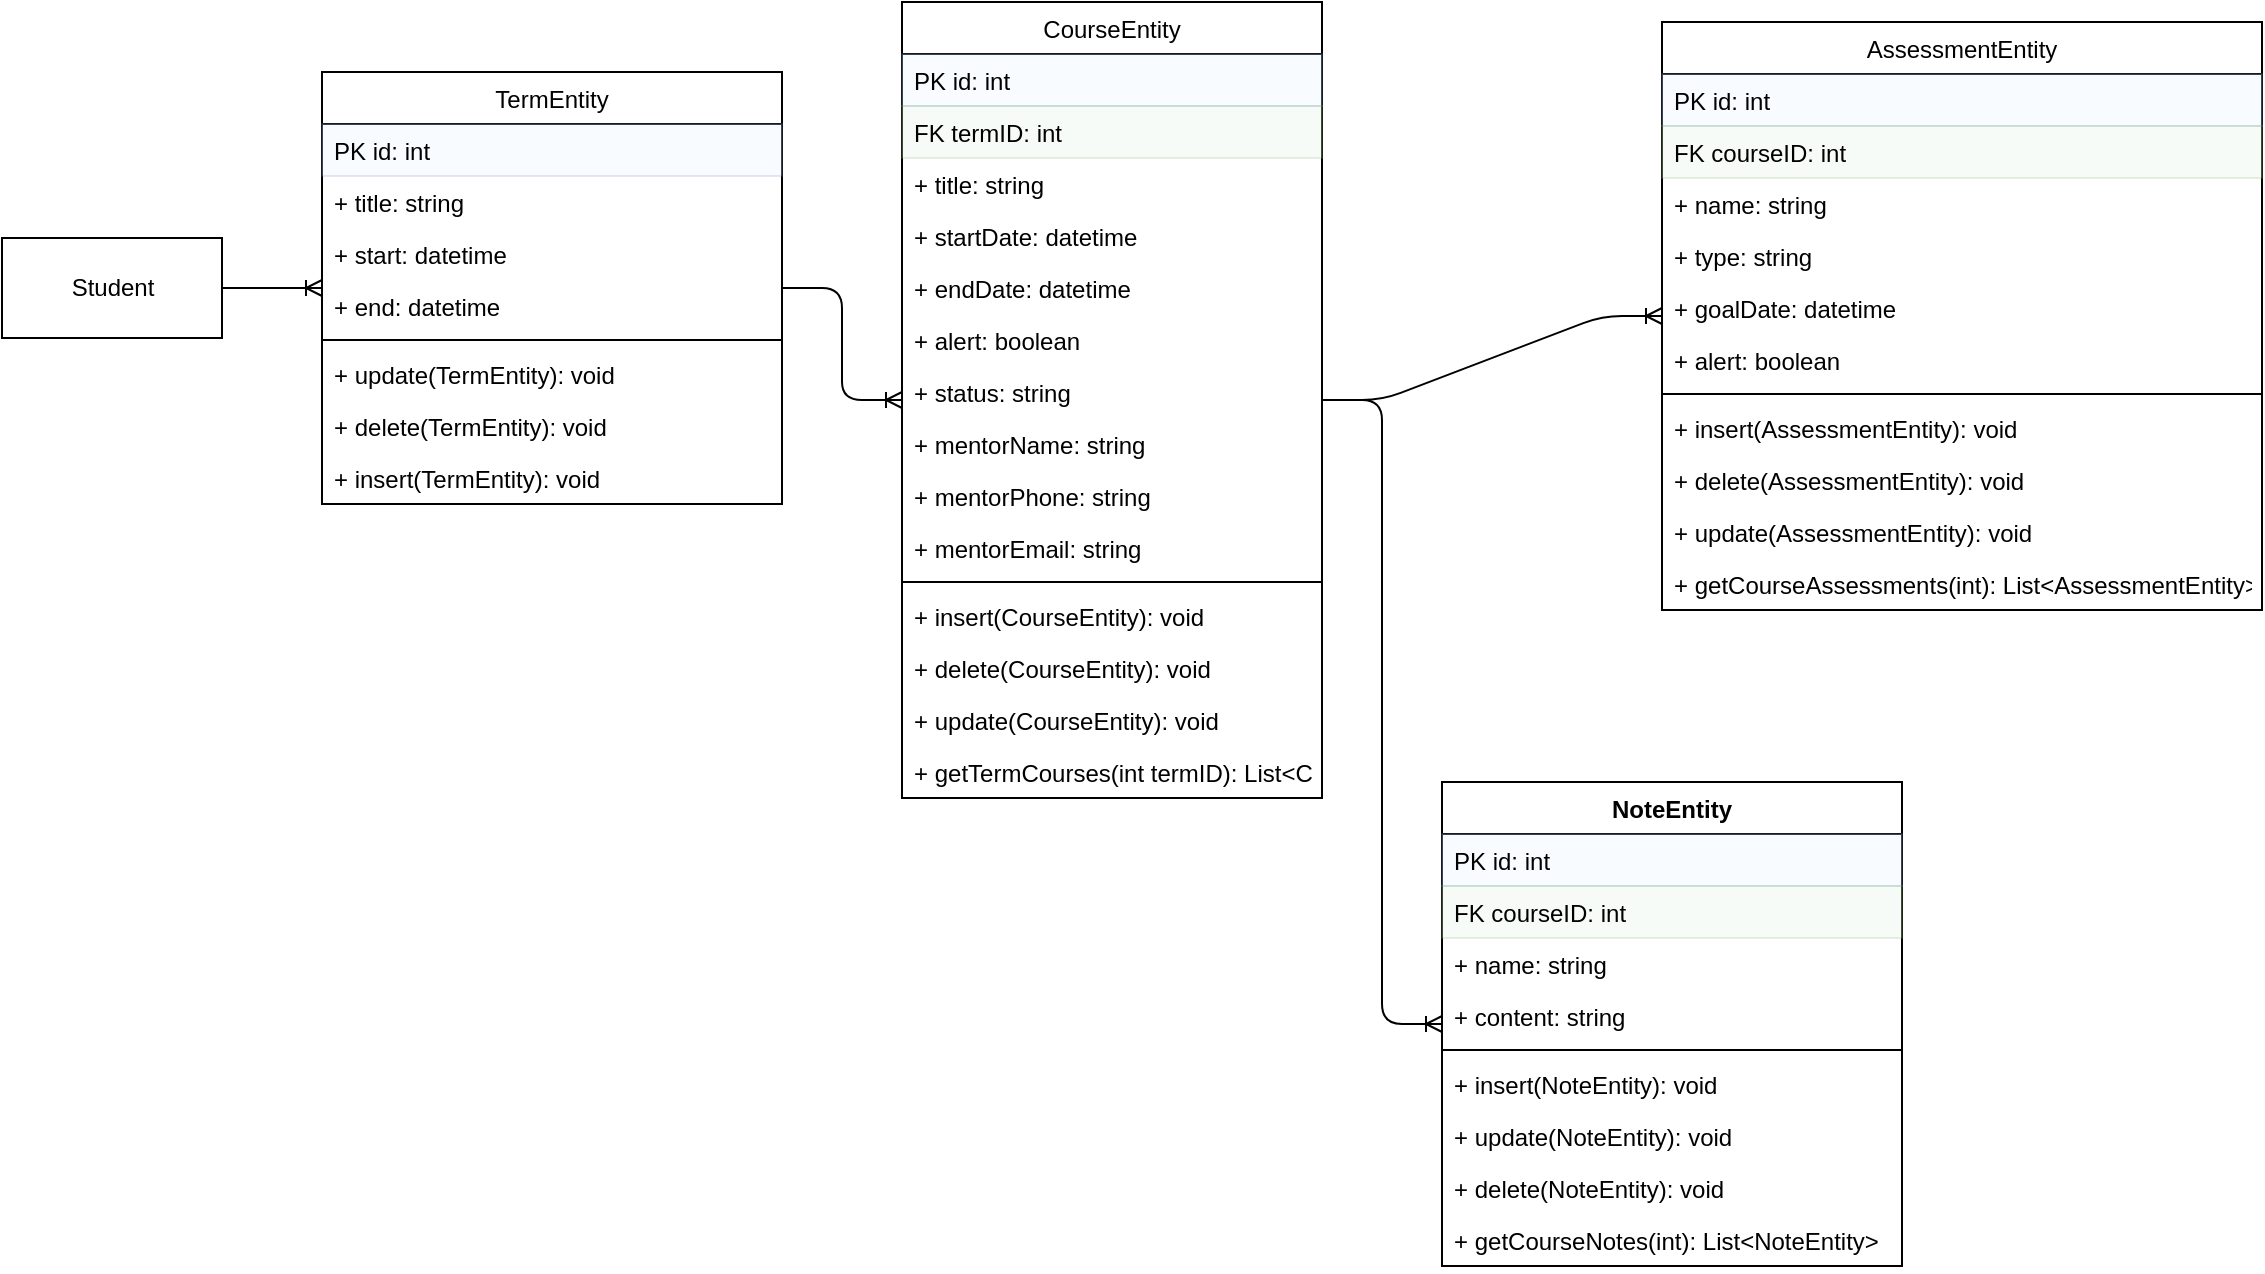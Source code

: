 <mxfile version="13.0.3" type="device" pages="2"><diagram id="iBXDA67cHcchtukGtevX" name="Database"><mxGraphModel dx="1422" dy="811" grid="1" gridSize="10" guides="1" tooltips="1" connect="1" arrows="1" fold="1" page="1" pageScale="1" pageWidth="850" pageHeight="1100" math="0" shadow="0"><root><mxCell id="0"/><mxCell id="1" parent="0"/><mxCell id="MAv6kuDOQkmlAfFo8eeo-38" value="Student" style="html=1;" parent="1" vertex="1"><mxGeometry y="118" width="110" height="50" as="geometry"/></mxCell><mxCell id="MAv6kuDOQkmlAfFo8eeo-6" value="CourseEntity" style="swimlane;fontStyle=0;childLayout=stackLayout;horizontal=1;startSize=26;fillColor=none;horizontalStack=0;resizeParent=1;resizeParentMax=0;resizeLast=0;collapsible=1;marginBottom=0;" parent="1" vertex="1"><mxGeometry x="450" width="210" height="398" as="geometry"/></mxCell><mxCell id="MAv6kuDOQkmlAfFo8eeo-7" value="PK id: int" style="text;strokeColor=#6c8ebf;fillColor=#dae8fc;align=left;verticalAlign=top;spacingLeft=4;spacingRight=4;overflow=hidden;rotatable=0;points=[[0,0.5],[1,0.5]];portConstraint=eastwest;opacity=20;" parent="MAv6kuDOQkmlAfFo8eeo-6" vertex="1"><mxGeometry y="26" width="210" height="26" as="geometry"/></mxCell><mxCell id="MAv6kuDOQkmlAfFo8eeo-19" value="FK termID: int" style="text;strokeColor=#82b366;fillColor=#d5e8d4;align=left;verticalAlign=top;spacingLeft=4;spacingRight=4;overflow=hidden;rotatable=0;points=[[0,0.5],[1,0.5]];portConstraint=eastwest;opacity=20;" parent="MAv6kuDOQkmlAfFo8eeo-6" vertex="1"><mxGeometry y="52" width="210" height="26" as="geometry"/></mxCell><mxCell id="MAv6kuDOQkmlAfFo8eeo-8" value="+ title: string" style="text;strokeColor=none;fillColor=none;align=left;verticalAlign=top;spacingLeft=4;spacingRight=4;overflow=hidden;rotatable=0;points=[[0,0.5],[1,0.5]];portConstraint=eastwest;" parent="MAv6kuDOQkmlAfFo8eeo-6" vertex="1"><mxGeometry y="78" width="210" height="26" as="geometry"/></mxCell><mxCell id="MAv6kuDOQkmlAfFo8eeo-29" value="+ startDate: datetime" style="text;strokeColor=none;fillColor=none;align=left;verticalAlign=top;spacingLeft=4;spacingRight=4;overflow=hidden;rotatable=0;points=[[0,0.5],[1,0.5]];portConstraint=eastwest;" parent="MAv6kuDOQkmlAfFo8eeo-6" vertex="1"><mxGeometry y="104" width="210" height="26" as="geometry"/></mxCell><mxCell id="MAv6kuDOQkmlAfFo8eeo-30" value="+ endDate: datetime" style="text;strokeColor=none;fillColor=none;align=left;verticalAlign=top;spacingLeft=4;spacingRight=4;overflow=hidden;rotatable=0;points=[[0,0.5],[1,0.5]];portConstraint=eastwest;" parent="MAv6kuDOQkmlAfFo8eeo-6" vertex="1"><mxGeometry y="130" width="210" height="26" as="geometry"/></mxCell><mxCell id="hgnOv7hgH0cVx5WjVg3U-1" value="+ alert: boolean" style="text;strokeColor=none;fillColor=none;align=left;verticalAlign=top;spacingLeft=4;spacingRight=4;overflow=hidden;rotatable=0;points=[[0,0.5],[1,0.5]];portConstraint=eastwest;" parent="MAv6kuDOQkmlAfFo8eeo-6" vertex="1"><mxGeometry y="156" width="210" height="26" as="geometry"/></mxCell><mxCell id="MAv6kuDOQkmlAfFo8eeo-32" value="+ status: string" style="text;strokeColor=none;fillColor=none;align=left;verticalAlign=top;spacingLeft=4;spacingRight=4;overflow=hidden;rotatable=0;points=[[0,0.5],[1,0.5]];portConstraint=eastwest;" parent="MAv6kuDOQkmlAfFo8eeo-6" vertex="1"><mxGeometry y="182" width="210" height="26" as="geometry"/></mxCell><mxCell id="MAv6kuDOQkmlAfFo8eeo-33" value="+ mentorName: string" style="text;strokeColor=none;fillColor=none;align=left;verticalAlign=top;spacingLeft=4;spacingRight=4;overflow=hidden;rotatable=0;points=[[0,0.5],[1,0.5]];portConstraint=eastwest;" parent="MAv6kuDOQkmlAfFo8eeo-6" vertex="1"><mxGeometry y="208" width="210" height="26" as="geometry"/></mxCell><mxCell id="MAv6kuDOQkmlAfFo8eeo-34" value="+ mentorPhone: string" style="text;strokeColor=none;fillColor=none;align=left;verticalAlign=top;spacingLeft=4;spacingRight=4;overflow=hidden;rotatable=0;points=[[0,0.5],[1,0.5]];portConstraint=eastwest;" parent="MAv6kuDOQkmlAfFo8eeo-6" vertex="1"><mxGeometry y="234" width="210" height="26" as="geometry"/></mxCell><mxCell id="MAv6kuDOQkmlAfFo8eeo-31" value="+ mentorEmail: string" style="text;strokeColor=none;fillColor=none;align=left;verticalAlign=top;spacingLeft=4;spacingRight=4;overflow=hidden;rotatable=0;points=[[0,0.5],[1,0.5]];portConstraint=eastwest;" parent="MAv6kuDOQkmlAfFo8eeo-6" vertex="1"><mxGeometry y="260" width="210" height="26" as="geometry"/></mxCell><mxCell id="UaqiWdHNHxLRtaor7XC1-22" value="" style="line;strokeWidth=1;fillColor=none;align=left;verticalAlign=middle;spacingTop=-1;spacingLeft=3;spacingRight=3;rotatable=0;labelPosition=right;points=[];portConstraint=eastwest;" parent="MAv6kuDOQkmlAfFo8eeo-6" vertex="1"><mxGeometry y="286" width="210" height="8" as="geometry"/></mxCell><mxCell id="UaqiWdHNHxLRtaor7XC1-23" value="+ insert(CourseEntity): void" style="text;strokeColor=none;fillColor=none;align=left;verticalAlign=top;spacingLeft=4;spacingRight=4;overflow=hidden;rotatable=0;points=[[0,0.5],[1,0.5]];portConstraint=eastwest;" parent="MAv6kuDOQkmlAfFo8eeo-6" vertex="1"><mxGeometry y="294" width="210" height="26" as="geometry"/></mxCell><mxCell id="UaqiWdHNHxLRtaor7XC1-25" value="+ delete(CourseEntity): void" style="text;strokeColor=none;fillColor=none;align=left;verticalAlign=top;spacingLeft=4;spacingRight=4;overflow=hidden;rotatable=0;points=[[0,0.5],[1,0.5]];portConstraint=eastwest;" parent="MAv6kuDOQkmlAfFo8eeo-6" vertex="1"><mxGeometry y="320" width="210" height="26" as="geometry"/></mxCell><mxCell id="UaqiWdHNHxLRtaor7XC1-24" value="+ update(CourseEntity): void" style="text;strokeColor=none;fillColor=none;align=left;verticalAlign=top;spacingLeft=4;spacingRight=4;overflow=hidden;rotatable=0;points=[[0,0.5],[1,0.5]];portConstraint=eastwest;" parent="MAv6kuDOQkmlAfFo8eeo-6" vertex="1"><mxGeometry y="346" width="210" height="26" as="geometry"/></mxCell><mxCell id="UaqiWdHNHxLRtaor7XC1-30" value="+ getTermCourses(int termID): List&lt;CourseEntity&gt;" style="text;strokeColor=none;fillColor=none;align=left;verticalAlign=top;spacingLeft=4;spacingRight=4;overflow=hidden;rotatable=0;points=[[0,0.5],[1,0.5]];portConstraint=eastwest;" parent="MAv6kuDOQkmlAfFo8eeo-6" vertex="1"><mxGeometry y="372" width="210" height="26" as="geometry"/></mxCell><mxCell id="nVpkIAlewJ4M10stoxNx-4" value="" style="edgeStyle=entityRelationEdgeStyle;fontSize=12;html=1;endArrow=ERoneToMany;" parent="1" source="MAv6kuDOQkmlAfFo8eeo-6" target="MAv6kuDOQkmlAfFo8eeo-24" edge="1"><mxGeometry width="100" height="100" relative="1" as="geometry"><mxPoint x="460" y="420" as="sourcePoint"/><mxPoint x="700" y="310" as="targetPoint"/></mxGeometry></mxCell><mxCell id="nVpkIAlewJ4M10stoxNx-5" value="" style="edgeStyle=entityRelationEdgeStyle;fontSize=12;html=1;endArrow=ERoneToMany;" parent="1" source="MAv6kuDOQkmlAfFo8eeo-6" target="MAv6kuDOQkmlAfFo8eeo-10" edge="1"><mxGeometry width="100" height="100" relative="1" as="geometry"><mxPoint x="630" y="170" as="sourcePoint"/><mxPoint x="730" y="70" as="targetPoint"/></mxGeometry></mxCell><mxCell id="nVpkIAlewJ4M10stoxNx-6" value="" style="edgeStyle=entityRelationEdgeStyle;fontSize=12;html=1;endArrow=ERoneToMany;" parent="1" source="MAv6kuDOQkmlAfFo8eeo-2" target="MAv6kuDOQkmlAfFo8eeo-6" edge="1"><mxGeometry width="100" height="100" relative="1" as="geometry"><mxPoint x="320" y="370" as="sourcePoint"/><mxPoint x="420" y="270" as="targetPoint"/></mxGeometry></mxCell><mxCell id="nVpkIAlewJ4M10stoxNx-7" value="" style="edgeStyle=entityRelationEdgeStyle;fontSize=12;html=1;endArrow=ERoneToMany;" parent="1" source="MAv6kuDOQkmlAfFo8eeo-38" target="MAv6kuDOQkmlAfFo8eeo-2" edge="1"><mxGeometry width="100" height="100" relative="1" as="geometry"><mxPoint x="120" y="350" as="sourcePoint"/><mxPoint x="220" y="250" as="targetPoint"/></mxGeometry></mxCell><mxCell id="MAv6kuDOQkmlAfFo8eeo-10" value="AssessmentEntity" style="swimlane;fontStyle=0;childLayout=stackLayout;horizontal=1;startSize=26;fillColor=none;horizontalStack=0;resizeParent=1;resizeParentMax=0;resizeLast=0;collapsible=1;marginBottom=0;" parent="1" vertex="1"><mxGeometry x="830" y="10" width="300" height="294" as="geometry"/></mxCell><mxCell id="MAv6kuDOQkmlAfFo8eeo-11" value="PK id: int" style="text;strokeColor=#6c8ebf;fillColor=#dae8fc;align=left;verticalAlign=top;spacingLeft=4;spacingRight=4;overflow=hidden;rotatable=0;points=[[0,0.5],[1,0.5]];portConstraint=eastwest;opacity=20;" parent="MAv6kuDOQkmlAfFo8eeo-10" vertex="1"><mxGeometry y="26" width="300" height="26" as="geometry"/></mxCell><mxCell id="MAv6kuDOQkmlAfFo8eeo-16" value="FK courseID: int" style="text;strokeColor=#82b366;fillColor=#d5e8d4;align=left;verticalAlign=top;spacingLeft=4;spacingRight=4;overflow=hidden;rotatable=0;points=[[0,0.5],[1,0.5]];portConstraint=eastwest;opacity=20;" parent="MAv6kuDOQkmlAfFo8eeo-10" vertex="1"><mxGeometry y="52" width="300" height="26" as="geometry"/></mxCell><mxCell id="MAv6kuDOQkmlAfFo8eeo-12" value="+ name: string" style="text;strokeColor=none;fillColor=none;align=left;verticalAlign=top;spacingLeft=4;spacingRight=4;overflow=hidden;rotatable=0;points=[[0,0.5],[1,0.5]];portConstraint=eastwest;" parent="MAv6kuDOQkmlAfFo8eeo-10" vertex="1"><mxGeometry y="78" width="300" height="26" as="geometry"/></mxCell><mxCell id="MAv6kuDOQkmlAfFo8eeo-13" value="+ type: string" style="text;strokeColor=none;fillColor=none;align=left;verticalAlign=top;spacingLeft=4;spacingRight=4;overflow=hidden;rotatable=0;points=[[0,0.5],[1,0.5]];portConstraint=eastwest;" parent="MAv6kuDOQkmlAfFo8eeo-10" vertex="1"><mxGeometry y="104" width="300" height="26" as="geometry"/></mxCell><mxCell id="MAv6kuDOQkmlAfFo8eeo-15" value="+ goalDate: datetime" style="text;strokeColor=none;fillColor=none;align=left;verticalAlign=top;spacingLeft=4;spacingRight=4;overflow=hidden;rotatable=0;points=[[0,0.5],[1,0.5]];portConstraint=eastwest;" parent="MAv6kuDOQkmlAfFo8eeo-10" vertex="1"><mxGeometry y="130" width="300" height="26" as="geometry"/></mxCell><mxCell id="nVpkIAlewJ4M10stoxNx-9" value="+ alert: boolean" style="text;strokeColor=none;fillColor=none;align=left;verticalAlign=top;spacingLeft=4;spacingRight=4;overflow=hidden;rotatable=0;points=[[0,0.5],[1,0.5]];portConstraint=eastwest;" parent="MAv6kuDOQkmlAfFo8eeo-10" vertex="1"><mxGeometry y="156" width="300" height="26" as="geometry"/></mxCell><mxCell id="UaqiWdHNHxLRtaor7XC1-13" value="" style="line;strokeWidth=1;fillColor=none;align=left;verticalAlign=middle;spacingTop=-1;spacingLeft=3;spacingRight=3;rotatable=0;labelPosition=right;points=[];portConstraint=eastwest;" parent="MAv6kuDOQkmlAfFo8eeo-10" vertex="1"><mxGeometry y="182" width="300" height="8" as="geometry"/></mxCell><mxCell id="UaqiWdHNHxLRtaor7XC1-14" value="+ insert(AssessmentEntity): void" style="text;strokeColor=none;fillColor=none;align=left;verticalAlign=top;spacingLeft=4;spacingRight=4;overflow=hidden;rotatable=0;points=[[0,0.5],[1,0.5]];portConstraint=eastwest;" parent="MAv6kuDOQkmlAfFo8eeo-10" vertex="1"><mxGeometry y="190" width="300" height="26" as="geometry"/></mxCell><mxCell id="UaqiWdHNHxLRtaor7XC1-16" value="+ delete(AssessmentEntity): void" style="text;strokeColor=none;fillColor=none;align=left;verticalAlign=top;spacingLeft=4;spacingRight=4;overflow=hidden;rotatable=0;points=[[0,0.5],[1,0.5]];portConstraint=eastwest;" parent="MAv6kuDOQkmlAfFo8eeo-10" vertex="1"><mxGeometry y="216" width="300" height="26" as="geometry"/></mxCell><mxCell id="UaqiWdHNHxLRtaor7XC1-15" value="+ update(AssessmentEntity): void" style="text;strokeColor=none;fillColor=none;align=left;verticalAlign=top;spacingLeft=4;spacingRight=4;overflow=hidden;rotatable=0;points=[[0,0.5],[1,0.5]];portConstraint=eastwest;" parent="MAv6kuDOQkmlAfFo8eeo-10" vertex="1"><mxGeometry y="242" width="300" height="26" as="geometry"/></mxCell><mxCell id="UaqiWdHNHxLRtaor7XC1-17" value="+ getCourseAssessments(int): List&lt;AssessmentEntity&gt;" style="text;strokeColor=none;fillColor=none;align=left;verticalAlign=top;spacingLeft=4;spacingRight=4;overflow=hidden;rotatable=0;points=[[0,0.5],[1,0.5]];portConstraint=eastwest;" parent="MAv6kuDOQkmlAfFo8eeo-10" vertex="1"><mxGeometry y="268" width="300" height="26" as="geometry"/></mxCell><mxCell id="MAv6kuDOQkmlAfFo8eeo-2" value="TermEntity" style="swimlane;fontStyle=0;childLayout=stackLayout;horizontal=1;startSize=26;fillColor=none;horizontalStack=0;resizeParent=1;resizeParentMax=0;resizeLast=0;collapsible=1;marginBottom=0;" parent="1" vertex="1"><mxGeometry x="160" y="35" width="230" height="216" as="geometry"><mxRectangle x="100" y="480" width="60" height="26" as="alternateBounds"/></mxGeometry></mxCell><mxCell id="MAv6kuDOQkmlAfFo8eeo-3" value="PK id: int" style="text;strokeColor=#6c8ebf;fillColor=#dae8fc;align=left;verticalAlign=top;spacingLeft=4;spacingRight=4;overflow=hidden;rotatable=0;points=[[0,0.5],[1,0.5]];portConstraint=eastwest;opacity=20;" parent="MAv6kuDOQkmlAfFo8eeo-2" vertex="1"><mxGeometry y="26" width="230" height="26" as="geometry"/></mxCell><mxCell id="MAv6kuDOQkmlAfFo8eeo-4" value="+ title: string" style="text;strokeColor=none;fillColor=none;align=left;verticalAlign=top;spacingLeft=4;spacingRight=4;overflow=hidden;rotatable=0;points=[[0,0.5],[1,0.5]];portConstraint=eastwest;" parent="MAv6kuDOQkmlAfFo8eeo-2" vertex="1"><mxGeometry y="52" width="230" height="26" as="geometry"/></mxCell><mxCell id="MAv6kuDOQkmlAfFo8eeo-5" value="+ start: datetime" style="text;strokeColor=none;fillColor=none;align=left;verticalAlign=top;spacingLeft=4;spacingRight=4;overflow=hidden;rotatable=0;points=[[0,0.5],[1,0.5]];portConstraint=eastwest;" parent="MAv6kuDOQkmlAfFo8eeo-2" vertex="1"><mxGeometry y="78" width="230" height="26" as="geometry"/></mxCell><mxCell id="MAv6kuDOQkmlAfFo8eeo-35" value="+ end: datetime" style="text;strokeColor=none;fillColor=none;align=left;verticalAlign=top;spacingLeft=4;spacingRight=4;overflow=hidden;rotatable=0;points=[[0,0.5],[1,0.5]];portConstraint=eastwest;" parent="MAv6kuDOQkmlAfFo8eeo-2" vertex="1"><mxGeometry y="104" width="230" height="26" as="geometry"/></mxCell><mxCell id="UaqiWdHNHxLRtaor7XC1-26" value="" style="line;strokeWidth=1;fillColor=none;align=left;verticalAlign=middle;spacingTop=-1;spacingLeft=3;spacingRight=3;rotatable=0;labelPosition=right;points=[];portConstraint=eastwest;" parent="MAv6kuDOQkmlAfFo8eeo-2" vertex="1"><mxGeometry y="130" width="230" height="8" as="geometry"/></mxCell><mxCell id="UaqiWdHNHxLRtaor7XC1-29" value="+ update(TermEntity): void" style="text;strokeColor=none;fillColor=none;align=left;verticalAlign=top;spacingLeft=4;spacingRight=4;overflow=hidden;rotatable=0;points=[[0,0.5],[1,0.5]];portConstraint=eastwest;" parent="MAv6kuDOQkmlAfFo8eeo-2" vertex="1"><mxGeometry y="138" width="230" height="26" as="geometry"/></mxCell><mxCell id="UaqiWdHNHxLRtaor7XC1-28" value="+ delete(TermEntity): void" style="text;strokeColor=none;fillColor=none;align=left;verticalAlign=top;spacingLeft=4;spacingRight=4;overflow=hidden;rotatable=0;points=[[0,0.5],[1,0.5]];portConstraint=eastwest;" parent="MAv6kuDOQkmlAfFo8eeo-2" vertex="1"><mxGeometry y="164" width="230" height="26" as="geometry"/></mxCell><mxCell id="UaqiWdHNHxLRtaor7XC1-27" value="+ insert(TermEntity): void" style="text;strokeColor=none;fillColor=none;align=left;verticalAlign=top;spacingLeft=4;spacingRight=4;overflow=hidden;rotatable=0;points=[[0,0.5],[1,0.5]];portConstraint=eastwest;" parent="MAv6kuDOQkmlAfFo8eeo-2" vertex="1"><mxGeometry y="190" width="230" height="26" as="geometry"/></mxCell><mxCell id="MAv6kuDOQkmlAfFo8eeo-24" value="NoteEntity" style="swimlane;fontStyle=1;align=center;verticalAlign=top;childLayout=stackLayout;horizontal=1;startSize=26;horizontalStack=0;resizeParent=1;resizeParentMax=0;resizeLast=0;collapsible=1;marginBottom=0;" parent="1" vertex="1"><mxGeometry x="720" y="390" width="230" height="242" as="geometry"><mxRectangle x="650" y="210" width="90" height="26" as="alternateBounds"/></mxGeometry></mxCell><mxCell id="MAv6kuDOQkmlAfFo8eeo-28" value="PK id: int" style="text;strokeColor=#6c8ebf;fillColor=#dae8fc;align=left;verticalAlign=top;spacingLeft=4;spacingRight=4;overflow=hidden;rotatable=0;points=[[0,0.5],[1,0.5]];portConstraint=eastwest;opacity=20;" parent="MAv6kuDOQkmlAfFo8eeo-24" vertex="1"><mxGeometry y="26" width="230" height="26" as="geometry"/></mxCell><mxCell id="MAv6kuDOQkmlAfFo8eeo-25" value="FK courseID: int" style="text;strokeColor=#82b366;fillColor=#d5e8d4;align=left;verticalAlign=top;spacingLeft=4;spacingRight=4;overflow=hidden;rotatable=0;points=[[0,0.5],[1,0.5]];portConstraint=eastwest;opacity=20;" parent="MAv6kuDOQkmlAfFo8eeo-24" vertex="1"><mxGeometry y="52" width="230" height="26" as="geometry"/></mxCell><mxCell id="nVpkIAlewJ4M10stoxNx-2" value="+ name: string" style="text;strokeColor=none;fillColor=none;align=left;verticalAlign=top;spacingLeft=4;spacingRight=4;overflow=hidden;rotatable=0;points=[[0,0.5],[1,0.5]];portConstraint=eastwest;" parent="MAv6kuDOQkmlAfFo8eeo-24" vertex="1"><mxGeometry y="78" width="230" height="26" as="geometry"/></mxCell><mxCell id="nVpkIAlewJ4M10stoxNx-3" value="+ content: string" style="text;strokeColor=none;fillColor=none;align=left;verticalAlign=top;spacingLeft=4;spacingRight=4;overflow=hidden;rotatable=0;points=[[0,0.5],[1,0.5]];portConstraint=eastwest;" parent="MAv6kuDOQkmlAfFo8eeo-24" vertex="1"><mxGeometry y="104" width="230" height="26" as="geometry"/></mxCell><mxCell id="UaqiWdHNHxLRtaor7XC1-7" value="" style="line;strokeWidth=1;fillColor=none;align=left;verticalAlign=middle;spacingTop=-1;spacingLeft=3;spacingRight=3;rotatable=0;labelPosition=right;points=[];portConstraint=eastwest;" parent="MAv6kuDOQkmlAfFo8eeo-24" vertex="1"><mxGeometry y="130" width="230" height="8" as="geometry"/></mxCell><mxCell id="UaqiWdHNHxLRtaor7XC1-8" value="+ insert(NoteEntity): void" style="text;strokeColor=none;fillColor=none;align=left;verticalAlign=top;spacingLeft=4;spacingRight=4;overflow=hidden;rotatable=0;points=[[0,0.5],[1,0.5]];portConstraint=eastwest;" parent="MAv6kuDOQkmlAfFo8eeo-24" vertex="1"><mxGeometry y="138" width="230" height="26" as="geometry"/></mxCell><mxCell id="UaqiWdHNHxLRtaor7XC1-10" value="+ update(NoteEntity): void" style="text;strokeColor=none;fillColor=none;align=left;verticalAlign=top;spacingLeft=4;spacingRight=4;overflow=hidden;rotatable=0;points=[[0,0.5],[1,0.5]];portConstraint=eastwest;" parent="MAv6kuDOQkmlAfFo8eeo-24" vertex="1"><mxGeometry y="164" width="230" height="26" as="geometry"/></mxCell><mxCell id="UaqiWdHNHxLRtaor7XC1-11" value="+ delete(NoteEntity): void" style="text;strokeColor=none;fillColor=none;align=left;verticalAlign=top;spacingLeft=4;spacingRight=4;overflow=hidden;rotatable=0;points=[[0,0.5],[1,0.5]];portConstraint=eastwest;" parent="MAv6kuDOQkmlAfFo8eeo-24" vertex="1"><mxGeometry y="190" width="230" height="26" as="geometry"/></mxCell><mxCell id="UaqiWdHNHxLRtaor7XC1-9" value="+ getCourseNotes(int): List&lt;NoteEntity&gt;" style="text;strokeColor=none;fillColor=none;align=left;verticalAlign=top;spacingLeft=4;spacingRight=4;overflow=hidden;rotatable=0;points=[[0,0.5],[1,0.5]];portConstraint=eastwest;" parent="MAv6kuDOQkmlAfFo8eeo-24" vertex="1"><mxGeometry y="216" width="230" height="26" as="geometry"/></mxCell></root></mxGraphModel></diagram><diagram id="KBuj61lyuVrWMec4bAdu" name="UI"><mxGraphModel dx="1181" dy="189" grid="1" gridSize="10" guides="1" tooltips="1" connect="1" arrows="1" fold="1" page="1" pageScale="1" pageWidth="850" pageHeight="1100" math="0" shadow="0"><root><mxCell id="skTamxy4rDHSEna883zo-0"/><mxCell id="skTamxy4rDHSEna883zo-1" parent="skTamxy4rDHSEna883zo-0"/><mxCell id="skTamxy4rDHSEna883zo-15" value="" style="group" parent="skTamxy4rDHSEna883zo-1" vertex="1" connectable="0"><mxGeometry x="40" y="110" width="200" height="450" as="geometry"/></mxCell><mxCell id="skTamxy4rDHSEna883zo-10" value="" style="group" parent="skTamxy4rDHSEna883zo-15" vertex="1" connectable="0"><mxGeometry y="60" width="200" height="390" as="geometry"/></mxCell><mxCell id="skTamxy4rDHSEna883zo-9" value="&lt;span style=&quot;font-family: monospace ; font-size: 0px ; background-color: rgb(42 , 42 , 42)&quot;&gt;%3CmxGraphModel%3E%3Croot%3E%3CmxCell%20id%3D%220%22%2F%3E%3CmxCell%20id%3D%221%22%20parent%3D%220%22%2F%3E%3CmxCell%20id%3D%222%22%20value%3D%22%22%20style%3D%22strokeWidth%3D1%3Bhtml%3D1%3Bshadow%3D0%3Bdashed%3D0%3Bshape%3Dmxgraph.android.rrect%3BrSize%3D0%3BstrokeColor%3D%23eeeeee%3BfillColor%3D%23ffffff%3BgradientColor%3Dnone%3B%22%20vertex%3D%221%22%20parent%3D%221%22%3E%3CmxGeometry%20x%3D%22627.5%22%20y%3D%22430%22%20width%3D%22185%22%20height%3D%2290%22%20as%3D%22geometry%22%2F%3E%3C%2FmxCell%3E%3CmxCell%20id%3D%223%22%20value%3D%22Note%201%22%20style%3D%22strokeColor%3Dinherit%3BfillColor%3Dinherit%3BgradientColor%3Dinherit%3BstrokeWidth%3D1%3Bhtml%3D1%3Bshadow%3D0%3Bdashed%3D0%3Bshape%3Dmxgraph.android.rrect%3BrSize%3D0%3Balign%3Dleft%3BspacingLeft%3D10%3BfontSize%3D8%3BfontColor%3D%23333333%3B%22%20vertex%3D%221%22%20parent%3D%222%22%3E%3CmxGeometry%20width%3D%22185%22%20height%3D%2222.5%22%20as%3D%22geometry%22%2F%3E%3C%2FmxCell%3E%3CmxCell%20id%3D%224%22%20value%3D%22Note%202%22%20style%3D%22strokeColor%3Dinherit%3BfillColor%3Dinherit%3BgradientColor%3Dinherit%3BstrokeWidth%3D1%3Bhtml%3D1%3Bshadow%3D0%3Bdashed%3D0%3Bshape%3Dmxgraph.android.rrect%3BrSize%3D0%3Balign%3Dleft%3BspacingLeft%3D10%3BfontSize%3D8%3BfontColor%3D%23333333%3B%22%20vertex%3D%221%22%20parent%3D%222%22%3E%3CmxGeometry%20y%3D%2222.5%22%20width%3D%22185%22%20height%3D%2222.5%22%20as%3D%22geometry%22%2F%3E%3C%2FmxCell%3E%3CmxCell%20id%3D%225%22%20value%3D%22Notes%22%20style%3D%22text%3Bhtml%3D1%3Balign%3Dcenter%3BverticalAlign%3Dmiddle%3Bresizable%3D0%3Bpoints%3D%5B%5D%3Bautosize%3D1%3BfontColor%3D%230A0A0A%3B%22%20vertex%3D%221%22%20parent%3D%221%22%3E%3CmxGeometry%20x%3D%22627.5%22%20y%3D%22396%22%20width%3D%2250%22%20height%3D%2220%22%20as%3D%22geometry%22%2F%3E%3C%2FmxCell%3E%3C%2Froot%3E%3C%2FmxGraphModel%3E&lt;/span&gt;" style="strokeWidth=1;html=1;shadow=0;dashed=0;shape=mxgraph.android.action_bar;fillColor=#E6E6E6;strokeColor=#c0c0c0;strokeWidth=2;" parent="skTamxy4rDHSEna883zo-10" vertex="1"><mxGeometry x="7.5" y="35" width="185" height="30" as="geometry"/></mxCell><mxCell id="skTamxy4rDHSEna883zo-2" value="" style="verticalLabelPosition=bottom;verticalAlign=top;html=1;shadow=0;dashed=0;strokeWidth=1;shape=mxgraph.android.phone2;strokeColor=#c0c0c0;" parent="skTamxy4rDHSEna883zo-10" vertex="1"><mxGeometry width="200" height="390" as="geometry"/></mxCell><mxCell id="skTamxy4rDHSEna883zo-3" value="" style="strokeWidth=1;html=1;shadow=0;dashed=0;shape=mxgraph.android.rrect;rSize=0;strokeColor=#eeeeee;fillColor=#ffffff;gradientColor=none;" parent="skTamxy4rDHSEna883zo-10" vertex="1"><mxGeometry x="7.5" y="70" width="185" height="240" as="geometry"/></mxCell><mxCell id="skTamxy4rDHSEna883zo-4" value="Term 1&lt;br&gt;01-01-2020 - 06-01-2020" style="strokeColor=inherit;fillColor=inherit;gradientColor=inherit;strokeWidth=1;html=1;shadow=0;dashed=0;shape=mxgraph.android.rrect;rSize=0;align=left;spacingLeft=10;fontSize=8;fontColor=#333333;" parent="skTamxy4rDHSEna883zo-3" vertex="1"><mxGeometry width="185" height="60" as="geometry"/></mxCell><mxCell id="skTamxy4rDHSEna883zo-5" value="Term 2&lt;br&gt;01-01-2021 - 06-01-2022" style="strokeColor=inherit;fillColor=inherit;gradientColor=inherit;strokeWidth=1;html=1;shadow=0;dashed=0;shape=mxgraph.android.rrect;rSize=0;align=left;spacingLeft=10;fontSize=8;fontColor=#333333;" parent="skTamxy4rDHSEna883zo-3" vertex="1"><mxGeometry y="60" width="185" height="60" as="geometry"/></mxCell><mxCell id="skTamxy4rDHSEna883zo-6" value="Term 3&lt;br&gt;01-01-2022 - 06-01-2022" style="strokeColor=inherit;fillColor=inherit;gradientColor=inherit;strokeWidth=1;html=1;shadow=0;dashed=0;shape=mxgraph.android.rrect;rSize=0;align=left;spacingLeft=10;fontSize=8;fontColor=#333333;" parent="skTamxy4rDHSEna883zo-3" vertex="1"><mxGeometry y="120" width="185" height="60" as="geometry"/></mxCell><mxCell id="skTamxy4rDHSEna883zo-7" value="Term 4&lt;br&gt;01-01-2023 - 06-01-2023" style="strokeColor=inherit;fillColor=inherit;gradientColor=inherit;strokeWidth=1;html=1;shadow=0;dashed=0;shape=mxgraph.android.rrect;rSize=0;align=left;spacingLeft=10;fontSize=8;fontColor=#333333;" parent="skTamxy4rDHSEna883zo-3" vertex="1"><mxGeometry y="180" width="185" height="60" as="geometry"/></mxCell><mxCell id="skTamxy4rDHSEna883zo-11" value="Add Term" style="text;html=1;align=center;verticalAlign=middle;resizable=0;points=[];autosize=1;fillColor=#f5f5f5;strokeColor=#666666;fontColor=#333333;" parent="skTamxy4rDHSEna883zo-3" vertex="1"><mxGeometry x="115" width="70" height="20" as="geometry"/></mxCell><mxCell id="skTamxy4rDHSEna883zo-16" value="Term List" style="text;html=1;align=center;verticalAlign=middle;resizable=0;points=[];autosize=1;fillColor=#f5f5f5;strokeColor=#666666;fontColor=#333333;" parent="skTamxy4rDHSEna883zo-10" vertex="1"><mxGeometry x="70" y="40" width="60" height="20" as="geometry"/></mxCell><mxCell id="mbeBbQbcbG7xtRoadQdn-9" value="" style="verticalLabelPosition=bottom;verticalAlign=top;html=1;shadow=0;dashed=0;strokeWidth=2;shape=mxgraph.android.navigation_bar_1;fillColor=#1A1A1A;strokeColor=#999999;align=center;" vertex="1" parent="skTamxy4rDHSEna883zo-10"><mxGeometry x="8" y="320" width="185" height="30" as="geometry"/></mxCell><mxCell id="5Mrc4j2g1yVrzl2cEcF1-1" value="Terms List" style="text;html=1;align=center;verticalAlign=middle;resizable=0;points=[];autosize=1;" parent="skTamxy4rDHSEna883zo-15" vertex="1"><mxGeometry x="54" y="21" width="70" height="20" as="geometry"/></mxCell><mxCell id="skTamxy4rDHSEna883zo-36" value="" style="group" parent="skTamxy4rDHSEna883zo-1" vertex="1" connectable="0"><mxGeometry x="900" y="110" width="295" height="450" as="geometry"/></mxCell><mxCell id="skTamxy4rDHSEna883zo-37" value="" style="group" parent="skTamxy4rDHSEna883zo-36" vertex="1" connectable="0"><mxGeometry y="60" width="295" height="390" as="geometry"/></mxCell><mxCell id="skTamxy4rDHSEna883zo-38" value="" style="verticalLabelPosition=bottom;verticalAlign=top;html=1;shadow=0;dashed=0;strokeWidth=1;shape=mxgraph.android.phone2;strokeColor=#c0c0c0;" parent="skTamxy4rDHSEna883zo-37" vertex="1"><mxGeometry width="200" height="390" as="geometry"/></mxCell><mxCell id="skTamxy4rDHSEna883zo-39" value="" style="strokeWidth=1;html=1;shadow=0;dashed=0;shape=mxgraph.android.rrect;rSize=0;strokeColor=#eeeeee;fillColor=#ffffff;gradientColor=none;" parent="skTamxy4rDHSEna883zo-37" vertex="1"><mxGeometry x="7.5" y="70" width="185.5" height="280" as="geometry"/></mxCell><mxCell id="jkulU21B4oy4_F1C3pe9-16" value="Course 1&lt;br&gt;01-01-2020 to eta 06-01-2020&lt;br&gt;&lt;br&gt;&lt;div style=&quot;text-align: left&quot;&gt;John Smith&lt;/div&gt;&lt;div style=&quot;text-align: left&quot;&gt;555-555-5555&lt;/div&gt;&lt;div style=&quot;text-align: left&quot;&gt;john@smith.null&lt;/div&gt;&lt;div style=&quot;text-align: left&quot;&gt;&lt;br&gt;&lt;/div&gt;&lt;div style=&quot;text-align: left&quot;&gt;Active&lt;/div&gt;" style="rounded=0;whiteSpace=wrap;html=1;fillColor=#f5f5f5;strokeColor=#666666;fontColor=#333333;align=center;" vertex="1" parent="skTamxy4rDHSEna883zo-39"><mxGeometry x="-0.5" width="182.5" height="150" as="geometry"/></mxCell><mxCell id="skTamxy4rDHSEna883zo-63" value="Assessments" style="text;html=1;align=center;verticalAlign=middle;resizable=0;points=[];autosize=1;fillColor=#f5f5f5;strokeColor=#666666;fontColor=#333333;" parent="skTamxy4rDHSEna883zo-39" vertex="1"><mxGeometry x="12.5" y="220" width="90" height="20" as="geometry"/></mxCell><mxCell id="jkulU21B4oy4_F1C3pe9-17" value="Notes" style="text;html=1;align=center;verticalAlign=middle;resizable=0;points=[];autosize=1;fontColor=#333333;fillColor=#f5f5f5;strokeColor=#666666;" vertex="1" parent="skTamxy4rDHSEna883zo-39"><mxGeometry x="120.5" y="220" width="50" height="20" as="geometry"/></mxCell><mxCell id="jkulU21B4oy4_F1C3pe9-22" value="Edit Course" style="text;html=1;align=center;verticalAlign=middle;resizable=0;points=[];autosize=1;fillColor=#f5f5f5;strokeColor=#666666;fontColor=#333333;" vertex="1" parent="skTamxy4rDHSEna883zo-39"><mxGeometry x="105.5" width="80" height="20" as="geometry"/></mxCell><mxCell id="mbeBbQbcbG7xtRoadQdn-13" value="" style="verticalLabelPosition=bottom;verticalAlign=top;html=1;shadow=0;dashed=0;strokeWidth=2;shape=mxgraph.android.navigation_bar_1;fillColor=#1A1A1A;strokeColor=#999999;align=center;" vertex="1" parent="skTamxy4rDHSEna883zo-39"><mxGeometry x="0.5" y="254" width="185" height="30" as="geometry"/></mxCell><mxCell id="mbeBbQbcbG7xtRoadQdn-77" value="" style="html=1;verticalLabelPosition=bottom;align=center;labelBackgroundColor=#ffffff;verticalAlign=top;strokeWidth=2;shadow=0;dashed=0;shape=mxgraph.ios7.icons.alarm_clock;" vertex="1" parent="skTamxy4rDHSEna883zo-39"><mxGeometry x="15.5" y="10" width="9" height="10" as="geometry"/></mxCell><mxCell id="skTamxy4rDHSEna883zo-45" value="" style="strokeWidth=1;html=1;shadow=0;dashed=0;shape=mxgraph.android.action_bar;fillColor=#E6E6E6;strokeColor=#c0c0c0;strokeWidth=2;" parent="skTamxy4rDHSEna883zo-37" vertex="1"><mxGeometry x="7.5" y="40" width="185" height="30" as="geometry"/></mxCell><mxCell id="skTamxy4rDHSEna883zo-47" value="Course 1" style="text;html=1;align=center;verticalAlign=middle;resizable=0;points=[];autosize=1;fillColor=#f5f5f5;strokeColor=#666666;fontColor=#333333;" parent="skTamxy4rDHSEna883zo-37" vertex="1"><mxGeometry x="70" y="45" width="60" height="20" as="geometry"/></mxCell><mxCell id="5Mrc4j2g1yVrzl2cEcF1-8" value="Detailed Course View" style="text;html=1;align=center;verticalAlign=middle;resizable=0;points=[];autosize=1;" parent="skTamxy4rDHSEna883zo-36" vertex="1"><mxGeometry x="30" y="19" width="130" height="20" as="geometry"/></mxCell><mxCell id="skTamxy4rDHSEna883zo-48" value="" style="group" parent="skTamxy4rDHSEna883zo-1" vertex="1" connectable="0"><mxGeometry x="620" y="105" width="200" height="455" as="geometry"/></mxCell><mxCell id="skTamxy4rDHSEna883zo-23" value="" style="group;align=left;" parent="skTamxy4rDHSEna883zo-48" vertex="1" connectable="0"><mxGeometry width="200" height="455" as="geometry"/></mxCell><mxCell id="skTamxy4rDHSEna883zo-24" value="" style="group;fillColor=#f5f5f5;strokeColor=#666666;fontColor=#333333;" parent="skTamxy4rDHSEna883zo-23" vertex="1" connectable="0"><mxGeometry y="60" width="200" height="395" as="geometry"/></mxCell><mxCell id="skTamxy4rDHSEna883zo-25" value="" style="verticalLabelPosition=bottom;verticalAlign=top;html=1;shadow=0;dashed=0;strokeWidth=1;shape=mxgraph.android.phone2;strokeColor=#c0c0c0;" parent="skTamxy4rDHSEna883zo-24" vertex="1"><mxGeometry width="200" height="390" as="geometry"/></mxCell><mxCell id="skTamxy4rDHSEna883zo-32" value="" style="strokeWidth=1;html=1;shadow=0;dashed=0;shape=mxgraph.android.action_bar;fillColor=#E6E6E6;strokeColor=#c0c0c0;strokeWidth=2;" parent="skTamxy4rDHSEna883zo-24" vertex="1"><mxGeometry x="7.5" y="40" width="185" height="30" as="geometry"/></mxCell><mxCell id="skTamxy4rDHSEna883zo-34" value="Term 1 Courses" style="text;html=1;align=center;verticalAlign=middle;resizable=0;points=[];autosize=1;fillColor=#f5f5f5;strokeColor=#666666;fontColor=#333333;" parent="skTamxy4rDHSEna883zo-24" vertex="1"><mxGeometry x="50" y="45" width="100" height="20" as="geometry"/></mxCell><mxCell id="mbeBbQbcbG7xtRoadQdn-12" value="" style="verticalLabelPosition=bottom;verticalAlign=top;html=1;shadow=0;dashed=0;strokeWidth=2;shape=mxgraph.android.navigation_bar_1;fillColor=#1A1A1A;strokeColor=#999999;align=center;" vertex="1" parent="skTamxy4rDHSEna883zo-24"><mxGeometry x="7.5" y="325" width="185" height="30" as="geometry"/></mxCell><mxCell id="skTamxy4rDHSEna883zo-26" value="" style="strokeWidth=1;html=1;shadow=0;dashed=0;shape=mxgraph.android.rrect;rSize=0;strokeColor=#eeeeee;fillColor=#ffffff;gradientColor=none;" parent="skTamxy4rDHSEna883zo-24" vertex="1"><mxGeometry x="7.5" y="70" width="182.5" height="180" as="geometry"/></mxCell><mxCell id="skTamxy4rDHSEna883zo-27" value="Course 1&lt;br&gt;01-01-2020 - Active" style="strokeColor=inherit;fillColor=inherit;gradientColor=inherit;strokeWidth=1;html=1;shadow=0;dashed=0;shape=mxgraph.android.rrect;rSize=0;align=left;spacingLeft=10;fontSize=8;fontColor=#333333;" parent="skTamxy4rDHSEna883zo-26" vertex="1"><mxGeometry width="177.697" height="45" as="geometry"/></mxCell><mxCell id="skTamxy4rDHSEna883zo-28" value="Course 2&lt;br&gt;01-01-2020 - Active" style="strokeColor=inherit;fillColor=inherit;gradientColor=inherit;strokeWidth=1;html=1;shadow=0;dashed=0;shape=mxgraph.android.rrect;rSize=0;align=left;spacingLeft=10;fontSize=8;fontColor=#333333;" parent="skTamxy4rDHSEna883zo-26" vertex="1"><mxGeometry y="45" width="177.697" height="45" as="geometry"/></mxCell><mxCell id="skTamxy4rDHSEna883zo-29" value="Course 3&lt;br&gt;01-01-2021 - Pending" style="strokeColor=inherit;fillColor=inherit;gradientColor=inherit;strokeWidth=1;html=1;shadow=0;dashed=0;shape=mxgraph.android.rrect;rSize=0;align=left;spacingLeft=10;fontSize=8;fontColor=#333333;" parent="skTamxy4rDHSEna883zo-26" vertex="1"><mxGeometry y="90" width="177.697" height="45" as="geometry"/></mxCell><mxCell id="skTamxy4rDHSEna883zo-30" value="Course 4&lt;br&gt;01-01-2021 - Pending" style="strokeColor=inherit;fillColor=inherit;gradientColor=inherit;strokeWidth=1;html=1;shadow=0;dashed=0;shape=mxgraph.android.rrect;rSize=0;align=left;spacingLeft=10;fontSize=8;fontColor=#333333;" parent="skTamxy4rDHSEna883zo-26" vertex="1"><mxGeometry y="135" width="177.697" height="45" as="geometry"/></mxCell><mxCell id="jkulU21B4oy4_F1C3pe9-110" value="Add Course" style="text;html=1;align=center;verticalAlign=middle;resizable=0;points=[];autosize=1;fillColor=#f5f5f5;strokeColor=#666666;fontColor=#333333;" vertex="1" parent="skTamxy4rDHSEna883zo-26"><mxGeometry x="100.855" width="80" height="20" as="geometry"/></mxCell><mxCell id="5Mrc4j2g1yVrzl2cEcF1-7" value="Courses List" style="text;html=1;align=center;verticalAlign=middle;resizable=0;points=[];autosize=1;" parent="skTamxy4rDHSEna883zo-23" vertex="1"><mxGeometry x="60" y="27" width="80" height="20" as="geometry"/></mxCell><mxCell id="5Mrc4j2g1yVrzl2cEcF1-0" value="" style="group" parent="skTamxy4rDHSEna883zo-1" vertex="1" connectable="0"><mxGeometry x="-260" y="130" width="200" height="430" as="geometry"/></mxCell><mxCell id="skTamxy4rDHSEna883zo-67" value="" style="group;fillColor=#f5f5f5;strokeColor=#666666;fontColor=#333333;" parent="5Mrc4j2g1yVrzl2cEcF1-0" vertex="1" connectable="0"><mxGeometry y="40" width="200" height="390" as="geometry"/></mxCell><mxCell id="skTamxy4rDHSEna883zo-64" value="" style="verticalLabelPosition=bottom;verticalAlign=top;html=1;shadow=0;dashed=0;strokeWidth=1;shape=mxgraph.android.phone2;strokeColor=#c0c0c0;fontColor=#0A0A0A;align=left;" parent="skTamxy4rDHSEna883zo-67" vertex="1"><mxGeometry width="200" height="390" as="geometry"/></mxCell><mxCell id="skTamxy4rDHSEna883zo-68" value="View Terms" style="rounded=0;whiteSpace=wrap;html=1;fontColor=#333333;align=center;fillColor=#f5f5f5;strokeColor=#666666;" parent="skTamxy4rDHSEna883zo-67" vertex="1"><mxGeometry x="30" y="100" width="120" height="60" as="geometry"/></mxCell><mxCell id="5Mrc4j2g1yVrzl2cEcF1-6" value="&lt;span style=&quot;font-family: monospace ; font-size: 0px ; background-color: rgb(42 , 42 , 42)&quot;&gt;%3CmxGraphModel%3E%3Croot%3E%3CmxCell%20id%3D%220%22%2F%3E%3CmxCell%20id%3D%221%22%20parent%3D%220%22%2F%3E%3CmxCell%20id%3D%222%22%20value%3D%22%22%20style%3D%22strokeWidth%3D1%3Bhtml%3D1%3Bshadow%3D0%3Bdashed%3D0%3Bshape%3Dmxgraph.android.rrect%3BrSize%3D0%3BstrokeColor%3D%23eeeeee%3BfillColor%3D%23ffffff%3BgradientColor%3Dnone%3B%22%20vertex%3D%221%22%20parent%3D%221%22%3E%3CmxGeometry%20x%3D%22627.5%22%20y%3D%22430%22%20width%3D%22185%22%20height%3D%2290%22%20as%3D%22geometry%22%2F%3E%3C%2FmxCell%3E%3CmxCell%20id%3D%223%22%20value%3D%22Note%201%22%20style%3D%22strokeColor%3Dinherit%3BfillColor%3Dinherit%3BgradientColor%3Dinherit%3BstrokeWidth%3D1%3Bhtml%3D1%3Bshadow%3D0%3Bdashed%3D0%3Bshape%3Dmxgraph.android.rrect%3BrSize%3D0%3Balign%3Dleft%3BspacingLeft%3D10%3BfontSize%3D8%3BfontColor%3D%23333333%3B%22%20vertex%3D%221%22%20parent%3D%222%22%3E%3CmxGeometry%20width%3D%22185%22%20height%3D%2222.5%22%20as%3D%22geometry%22%2F%3E%3C%2FmxCell%3E%3CmxCell%20id%3D%224%22%20value%3D%22Note%202%22%20style%3D%22strokeColor%3Dinherit%3BfillColor%3Dinherit%3BgradientColor%3Dinherit%3BstrokeWidth%3D1%3Bhtml%3D1%3Bshadow%3D0%3Bdashed%3D0%3Bshape%3Dmxgraph.android.rrect%3BrSize%3D0%3Balign%3Dleft%3BspacingLeft%3D10%3BfontSize%3D8%3BfontColor%3D%23333333%3B%22%20vertex%3D%221%22%20parent%3D%222%22%3E%3CmxGeometry%20y%3D%2222.5%22%20width%3D%22185%22%20height%3D%2222.5%22%20as%3D%22geometry%22%2F%3E%3C%2FmxCell%3E%3CmxCell%20id%3D%225%22%20value%3D%22Notes%22%20style%3D%22text%3Bhtml%3D1%3Balign%3Dcenter%3BverticalAlign%3Dmiddle%3Bresizable%3D0%3Bpoints%3D%5B%5D%3Bautosize%3D1%3BfontColor%3D%230A0A0A%3B%22%20vertex%3D%221%22%20parent%3D%221%22%3E%3CmxGeometry%20x%3D%22627.5%22%20y%3D%22396%22%20width%3D%2250%22%20height%3D%2220%22%20as%3D%22geometry%22%2F%3E%3C%2FmxCell%3E%3C%2Froot%3E%3C%2FmxGraphModel%3E&lt;/span&gt;" style="strokeWidth=1;html=1;shadow=0;dashed=0;shape=mxgraph.android.action_bar;fillColor=#E6E6E6;strokeColor=#c0c0c0;strokeWidth=2;" parent="skTamxy4rDHSEna883zo-67" vertex="1"><mxGeometry x="7.5" y="40" width="185" height="30" as="geometry"/></mxCell><mxCell id="mbeBbQbcbG7xtRoadQdn-10" value="" style="verticalLabelPosition=bottom;verticalAlign=top;html=1;shadow=0;dashed=0;strokeWidth=2;shape=mxgraph.android.navigation_bar_1;fillColor=#1A1A1A;strokeColor=#999999;align=center;" vertex="1" parent="skTamxy4rDHSEna883zo-67"><mxGeometry x="7.5" y="320" width="185" height="30" as="geometry"/></mxCell><mxCell id="skTamxy4rDHSEna883zo-69" value="Navigation Panel" style="text;html=1;align=center;verticalAlign=middle;resizable=0;points=[];autosize=1;fontColor=#0A0A0A;" parent="5Mrc4j2g1yVrzl2cEcF1-0" vertex="1"><mxGeometry x="45" width="110" height="20" as="geometry"/></mxCell><mxCell id="jkulU21B4oy4_F1C3pe9-0" value="" style="group;" vertex="1" connectable="0" parent="skTamxy4rDHSEna883zo-1"><mxGeometry x="325" y="110" width="200" height="450" as="geometry"/></mxCell><mxCell id="jkulU21B4oy4_F1C3pe9-1" value="" style="group;align=left;" vertex="1" connectable="0" parent="jkulU21B4oy4_F1C3pe9-0"><mxGeometry width="200" height="450" as="geometry"/></mxCell><mxCell id="jkulU21B4oy4_F1C3pe9-2" value="" style="group;fillColor=#f5f5f5;strokeColor=#666666;fontColor=#333333;" vertex="1" connectable="0" parent="jkulU21B4oy4_F1C3pe9-1"><mxGeometry y="60" width="200" height="390" as="geometry"/></mxCell><mxCell id="jkulU21B4oy4_F1C3pe9-3" value="Term 1&lt;br&gt;&lt;br&gt;01-01-2020 to 06-01-2020" style="rounded=0;whiteSpace=wrap;html=1;fillColor=#f5f5f5;strokeColor=#666666;fontColor=#333333;align=center;" vertex="1" parent="jkulU21B4oy4_F1C3pe9-2"><mxGeometry x="7.5" y="70" width="182.5" height="100" as="geometry"/></mxCell><mxCell id="jkulU21B4oy4_F1C3pe9-4" value="" style="verticalLabelPosition=bottom;verticalAlign=top;html=1;shadow=0;dashed=0;strokeWidth=1;shape=mxgraph.android.phone2;strokeColor=#c0c0c0;" vertex="1" parent="jkulU21B4oy4_F1C3pe9-2"><mxGeometry width="200" height="390" as="geometry"/></mxCell><mxCell id="jkulU21B4oy4_F1C3pe9-10" value="" style="strokeWidth=1;html=1;shadow=0;dashed=0;shape=mxgraph.android.action_bar;fillColor=#E6E6E6;strokeColor=#c0c0c0;strokeWidth=2;" vertex="1" parent="jkulU21B4oy4_F1C3pe9-2"><mxGeometry x="7.5" y="40" width="185" height="30" as="geometry"/></mxCell><mxCell id="jkulU21B4oy4_F1C3pe9-11" value="Term 1" style="text;html=1;align=center;verticalAlign=middle;resizable=0;points=[];autosize=1;fillColor=#f5f5f5;strokeColor=#666666;fontColor=#333333;" vertex="1" parent="jkulU21B4oy4_F1C3pe9-2"><mxGeometry x="75" y="45" width="50" height="20" as="geometry"/></mxCell><mxCell id="jkulU21B4oy4_F1C3pe9-13" value="Edit Term" style="text;html=1;align=center;verticalAlign=middle;resizable=0;points=[];autosize=1;fillColor=#f5f5f5;strokeColor=#666666;fontColor=#333333;" vertex="1" parent="jkulU21B4oy4_F1C3pe9-2"><mxGeometry x="122.5" y="70" width="70" height="20" as="geometry"/></mxCell><mxCell id="jkulU21B4oy4_F1C3pe9-15" value="Courses" style="rounded=1;html=1;shadow=0;dashed=0;whiteSpace=wrap;fontSize=10;align=center;" vertex="1" parent="jkulU21B4oy4_F1C3pe9-2"><mxGeometry x="46" y="226" width="105.5" height="16.88" as="geometry"/></mxCell><mxCell id="mbeBbQbcbG7xtRoadQdn-11" value="" style="verticalLabelPosition=bottom;verticalAlign=top;html=1;shadow=0;dashed=0;strokeWidth=2;shape=mxgraph.android.navigation_bar_1;fillColor=#1A1A1A;strokeColor=#999999;align=center;" vertex="1" parent="jkulU21B4oy4_F1C3pe9-2"><mxGeometry x="7.5" y="320" width="185" height="30" as="geometry"/></mxCell><mxCell id="jkulU21B4oy4_F1C3pe9-14" value="Detailed Term View" style="text;html=1;align=center;verticalAlign=middle;resizable=0;points=[];autosize=1;" vertex="1" parent="jkulU21B4oy4_F1C3pe9-1"><mxGeometry x="40" y="27" width="120" height="20" as="geometry"/></mxCell><mxCell id="jkulU21B4oy4_F1C3pe9-23" value="" style="group;" vertex="1" connectable="0" parent="skTamxy4rDHSEna883zo-1"><mxGeometry x="325" y="580" width="200" height="450" as="geometry"/></mxCell><mxCell id="jkulU21B4oy4_F1C3pe9-24" value="" style="group;align=left;" vertex="1" connectable="0" parent="jkulU21B4oy4_F1C3pe9-23"><mxGeometry width="200" height="450" as="geometry"/></mxCell><mxCell id="jkulU21B4oy4_F1C3pe9-25" value="" style="group;fillColor=#f5f5f5;strokeColor=#666666;fontColor=#333333;" vertex="1" connectable="0" parent="jkulU21B4oy4_F1C3pe9-24"><mxGeometry y="60" width="200" height="390" as="geometry"/></mxCell><mxCell id="jkulU21B4oy4_F1C3pe9-27" value="" style="verticalLabelPosition=bottom;verticalAlign=top;html=1;shadow=0;dashed=0;strokeWidth=1;shape=mxgraph.android.phone2;strokeColor=#c0c0c0;" vertex="1" parent="jkulU21B4oy4_F1C3pe9-25"><mxGeometry width="200" height="390" as="geometry"/></mxCell><mxCell id="jkulU21B4oy4_F1C3pe9-28" value="" style="strokeWidth=1;html=1;shadow=0;dashed=0;shape=mxgraph.android.action_bar;fillColor=#E6E6E6;strokeColor=#c0c0c0;strokeWidth=2;" vertex="1" parent="jkulU21B4oy4_F1C3pe9-25"><mxGeometry x="7.5" y="40" width="185" height="30" as="geometry"/></mxCell><mxCell id="jkulU21B4oy4_F1C3pe9-29" value="Editing Term 1" style="text;html=1;align=center;verticalAlign=middle;resizable=0;points=[];autosize=1;fillColor=#f5f5f5;strokeColor=#666666;fontColor=#333333;" vertex="1" parent="jkulU21B4oy4_F1C3pe9-25"><mxGeometry x="55" y="45" width="90" height="20" as="geometry"/></mxCell><mxCell id="jkulU21B4oy4_F1C3pe9-31" value="Save" style="rounded=1;html=1;shadow=0;dashed=0;whiteSpace=wrap;fontSize=10;align=center;" vertex="1" parent="jkulU21B4oy4_F1C3pe9-25"><mxGeometry x="46" y="226" width="105.5" height="16.88" as="geometry"/></mxCell><mxCell id="jkulU21B4oy4_F1C3pe9-33" value="Title:" style="text;html=1;align=left;verticalAlign=middle;resizable=0;points=[];autosize=1;" vertex="1" parent="jkulU21B4oy4_F1C3pe9-25"><mxGeometry x="16.25" y="80" width="40" height="20" as="geometry"/></mxCell><mxCell id="jkulU21B4oy4_F1C3pe9-34" value="Term Start" style="text;html=1;align=left;verticalAlign=middle;resizable=0;points=[];autosize=1;" vertex="1" parent="jkulU21B4oy4_F1C3pe9-25"><mxGeometry x="16.25" y="120" width="70" height="20" as="geometry"/></mxCell><mxCell id="jkulU21B4oy4_F1C3pe9-35" value="Term End" style="text;html=1;align=left;verticalAlign=middle;resizable=0;points=[];autosize=1;" vertex="1" parent="jkulU21B4oy4_F1C3pe9-25"><mxGeometry x="16.25" y="150" width="70" height="20" as="geometry"/></mxCell><mxCell id="jkulU21B4oy4_F1C3pe9-38" value="" style="strokeWidth=1;html=1;shadow=0;dashed=0;shape=mxgraph.android.textfield;align=center;strokeColor=#999999;pointerEvents=1" vertex="1" parent="jkulU21B4oy4_F1C3pe9-25"><mxGeometry x="75" y="65" width="96" height="30" as="geometry"/></mxCell><mxCell id="mbeBbQbcbG7xtRoadQdn-26" value="" style="verticalLabelPosition=bottom;verticalAlign=top;html=1;shadow=0;dashed=0;strokeWidth=2;shape=mxgraph.android.navigation_bar_1;fillColor=#1A1A1A;strokeColor=#999999;align=center;" vertex="1" parent="jkulU21B4oy4_F1C3pe9-25"><mxGeometry x="8" y="320" width="185" height="30" as="geometry"/></mxCell><mxCell id="jkulU21B4oy4_F1C3pe9-32" value="Edit Term View" style="text;html=1;align=center;verticalAlign=middle;resizable=0;points=[];autosize=1;" vertex="1" parent="jkulU21B4oy4_F1C3pe9-24"><mxGeometry x="50" y="27" width="100" height="20" as="geometry"/></mxCell><mxCell id="jkulU21B4oy4_F1C3pe9-56" value="" style="group;" vertex="1" connectable="0" parent="skTamxy4rDHSEna883zo-1"><mxGeometry x="900" y="580" width="200" height="450" as="geometry"/></mxCell><mxCell id="jkulU21B4oy4_F1C3pe9-57" value="" style="group;align=left;" vertex="1" connectable="0" parent="jkulU21B4oy4_F1C3pe9-56"><mxGeometry width="200" height="450" as="geometry"/></mxCell><mxCell id="jkulU21B4oy4_F1C3pe9-58" value="" style="group;fillColor=#f5f5f5;strokeColor=#666666;fontColor=#333333;" vertex="1" connectable="0" parent="jkulU21B4oy4_F1C3pe9-57"><mxGeometry y="60" width="200" height="390" as="geometry"/></mxCell><mxCell id="jkulU21B4oy4_F1C3pe9-59" value="" style="verticalLabelPosition=bottom;verticalAlign=top;html=1;shadow=0;dashed=0;strokeWidth=1;shape=mxgraph.android.phone2;strokeColor=#c0c0c0;" vertex="1" parent="jkulU21B4oy4_F1C3pe9-58"><mxGeometry width="200" height="390" as="geometry"/></mxCell><mxCell id="jkulU21B4oy4_F1C3pe9-60" value="" style="strokeWidth=1;html=1;shadow=0;dashed=0;shape=mxgraph.android.action_bar;fillColor=#E6E6E6;strokeColor=#c0c0c0;strokeWidth=2;" vertex="1" parent="jkulU21B4oy4_F1C3pe9-58"><mxGeometry x="7.5" y="40" width="185" height="30" as="geometry"/></mxCell><mxCell id="jkulU21B4oy4_F1C3pe9-61" value="Editing Course 1" style="text;html=1;align=center;verticalAlign=middle;resizable=0;points=[];autosize=1;fillColor=#f5f5f5;strokeColor=#666666;fontColor=#333333;" vertex="1" parent="jkulU21B4oy4_F1C3pe9-58"><mxGeometry x="50" y="45" width="100" height="20" as="geometry"/></mxCell><mxCell id="jkulU21B4oy4_F1C3pe9-62" value="Save" style="rounded=1;html=1;shadow=0;dashed=0;whiteSpace=wrap;fontSize=10;align=center;" vertex="1" parent="jkulU21B4oy4_F1C3pe9-58"><mxGeometry x="50" y="295" width="105.5" height="16.88" as="geometry"/></mxCell><mxCell id="jkulU21B4oy4_F1C3pe9-63" value="Title:" style="text;html=1;align=left;verticalAlign=middle;resizable=0;points=[];autosize=1;" vertex="1" parent="jkulU21B4oy4_F1C3pe9-58"><mxGeometry x="16.25" y="80" width="40" height="20" as="geometry"/></mxCell><mxCell id="jkulU21B4oy4_F1C3pe9-64" value="Course Start" style="text;html=1;align=left;verticalAlign=middle;resizable=0;points=[];autosize=1;" vertex="1" parent="jkulU21B4oy4_F1C3pe9-58"><mxGeometry x="16.25" y="100" width="80" height="20" as="geometry"/></mxCell><mxCell id="jkulU21B4oy4_F1C3pe9-65" value="Course End (eta)" style="text;html=1;align=left;verticalAlign=middle;resizable=0;points=[];autosize=1;" vertex="1" parent="jkulU21B4oy4_F1C3pe9-58"><mxGeometry x="16.25" y="120" width="110" height="20" as="geometry"/></mxCell><mxCell id="jkulU21B4oy4_F1C3pe9-66" value="Course 1" style="strokeWidth=1;html=1;shadow=0;dashed=0;shape=mxgraph.android.textfield;align=left;strokeColor=#999999;pointerEvents=1" vertex="1" parent="jkulU21B4oy4_F1C3pe9-58"><mxGeometry x="75" y="65" width="96" height="30" as="geometry"/></mxCell><mxCell id="jkulU21B4oy4_F1C3pe9-71" value="Status" style="text;html=1;align=left;verticalAlign=middle;resizable=0;points=[];autosize=1;" vertex="1" parent="jkulU21B4oy4_F1C3pe9-58"><mxGeometry x="16.25" y="140" width="50" height="20" as="geometry"/></mxCell><mxCell id="jkulU21B4oy4_F1C3pe9-72" value="Course Mentor" style="text;html=1;align=center;verticalAlign=middle;resizable=0;points=[];autosize=1;" vertex="1" parent="jkulU21B4oy4_F1C3pe9-58"><mxGeometry x="55" y="175" width="90" height="20" as="geometry"/></mxCell><mxCell id="jkulU21B4oy4_F1C3pe9-73" value="Name" style="text;html=1;align=left;verticalAlign=middle;resizable=0;points=[];autosize=1;" vertex="1" parent="jkulU21B4oy4_F1C3pe9-58"><mxGeometry x="16.25" y="195" width="50" height="20" as="geometry"/></mxCell><mxCell id="jkulU21B4oy4_F1C3pe9-74" value="Phone Number" style="text;html=1;align=left;verticalAlign=middle;resizable=0;points=[];autosize=1;" vertex="1" parent="jkulU21B4oy4_F1C3pe9-58"><mxGeometry x="16.25" y="215" width="100" height="20" as="geometry"/></mxCell><mxCell id="jkulU21B4oy4_F1C3pe9-75" value="Email Address" style="text;html=1;align=left;verticalAlign=middle;resizable=0;points=[];autosize=1;" vertex="1" parent="jkulU21B4oy4_F1C3pe9-58"><mxGeometry x="16.25" y="235" width="90" height="20" as="geometry"/></mxCell><mxCell id="jkulU21B4oy4_F1C3pe9-146" value="Delete Course" style="text;html=1;align=center;verticalAlign=middle;resizable=0;points=[];autosize=1;fillColor=#f5f5f5;strokeColor=#666666;fontColor=#333333;" vertex="1" parent="jkulU21B4oy4_F1C3pe9-58"><mxGeometry x="102.5" y="70" width="90" height="20" as="geometry"/></mxCell><mxCell id="jkulU21B4oy4_F1C3pe9-195" value="Alert" style="text;html=1;align=left;verticalAlign=middle;resizable=0;points=[];autosize=1;" vertex="1" parent="jkulU21B4oy4_F1C3pe9-58"><mxGeometry x="16.25" y="160" width="40" height="20" as="geometry"/></mxCell><mxCell id="jkulU21B4oy4_F1C3pe9-196" value="" style="strokeColor=inherit;fillColor=inherit;gradientColor=inherit;shape=transparent;align=left;spacingLeft=10;fontSize=8;fontColor=#33b5e5;" vertex="1" parent="jkulU21B4oy4_F1C3pe9-58"><mxGeometry x="73.25" y="163.75" width="16.75" height="12.5" as="geometry"/></mxCell><mxCell id="jkulU21B4oy4_F1C3pe9-197" value="" style="strokeColor=inherit;fillColor=inherit;gradientColor=inherit;shape=transparent;" vertex="1" parent="jkulU21B4oy4_F1C3pe9-196"><mxGeometry y="6" as="geometry"/></mxCell><mxCell id="jkulU21B4oy4_F1C3pe9-198" value="" style="strokeColor=inherit;fillColor=inherit;gradientColor=inherit;strokeWidth=1;html=1;shadow=0;dashed=0;shape=mxgraph.android.checkbox;rSize=0;resizable=0;" vertex="1" parent="jkulU21B4oy4_F1C3pe9-197"><mxGeometry x="2.5" y="-2.5" width="5" height="5" as="geometry"/></mxCell><mxCell id="mbeBbQbcbG7xtRoadQdn-17" value="&lt;span style=&quot;font-family: monospace ; font-size: 0px&quot;&gt;%3CmxGraphModel%3E%3Croot%3E%3CmxCell%20id%3D%220%22%2F%3E%3CmxCell%20id%3D%221%22%20parent%3D%220%22%2F%3E%3CmxCell%20id%3D%222%22%20value%3D%22%22%20style%3D%22verticalLabelPosition%3Dbottom%3BverticalAlign%3Dtop%3Bhtml%3D1%3Bshadow%3D0%3Bdashed%3D0%3BstrokeWidth%3D2%3Bshape%3Dmxgraph.android.navigation_bar_1%3BfillColor%3D%231A1A1A%3BstrokeColor%3D%23999999%3Balign%3Dcenter%3B%22%20vertex%3D%221%22%20parent%3D%221%22%3E%3CmxGeometry%20x%3D%221227.5%22%20y%3D%22490%22%20width%3D%22185%22%20height%3D%2230%22%20as%3D%22geometry%22%2F%3E%3C%2FmxCell%3E%3C%2Froot%3E%3C%2FmxGraphModel%3E&lt;/span&gt;" style="verticalLabelPosition=bottom;verticalAlign=top;html=1;shadow=0;dashed=0;strokeWidth=2;shape=mxgraph.android.navigation_bar_1;fillColor=#1A1A1A;strokeColor=#999999;align=center;" vertex="1" parent="jkulU21B4oy4_F1C3pe9-58"><mxGeometry x="7.5" y="325" width="185" height="30" as="geometry"/></mxCell><mxCell id="jkulU21B4oy4_F1C3pe9-67" value="Edit Course View" style="text;html=1;align=center;verticalAlign=middle;resizable=0;points=[];autosize=1;" vertex="1" parent="jkulU21B4oy4_F1C3pe9-57"><mxGeometry x="45" y="27" width="110" height="20" as="geometry"/></mxCell><mxCell id="jkulU21B4oy4_F1C3pe9-68" style="edgeStyle=orthogonalEdgeStyle;rounded=0;orthogonalLoop=1;jettySize=auto;html=1;fillColor=#d5e8d4;strokeColor=#82b366;" edge="1" parent="skTamxy4rDHSEna883zo-1" source="jkulU21B4oy4_F1C3pe9-13" target="jkulU21B4oy4_F1C3pe9-27"><mxGeometry relative="1" as="geometry"><Array as="points"><mxPoint x="570" y="250"/><mxPoint x="570" y="835"/></Array></mxGeometry></mxCell><mxCell id="jkulU21B4oy4_F1C3pe9-69" style="edgeStyle=orthogonalEdgeStyle;rounded=0;orthogonalLoop=1;jettySize=auto;html=1;fillColor=#d5e8d4;strokeColor=#82b366;" edge="1" parent="skTamxy4rDHSEna883zo-1" source="jkulU21B4oy4_F1C3pe9-22" target="jkulU21B4oy4_F1C3pe9-59"><mxGeometry relative="1" as="geometry"><Array as="points"><mxPoint x="1150" y="250"/><mxPoint x="1150" y="830"/></Array></mxGeometry></mxCell><mxCell id="jkulU21B4oy4_F1C3pe9-70" style="edgeStyle=orthogonalEdgeStyle;rounded=0;orthogonalLoop=1;jettySize=auto;html=1;fillColor=#d5e8d4;strokeColor=#82b366;" edge="1" parent="skTamxy4rDHSEna883zo-1" source="skTamxy4rDHSEna883zo-11" target="jkulU21B4oy4_F1C3pe9-27"><mxGeometry relative="1" as="geometry"><Array as="points"><mxPoint x="270" y="250"/><mxPoint x="270" y="835"/></Array></mxGeometry></mxCell><mxCell id="jkulU21B4oy4_F1C3pe9-76" value="" style="group" vertex="1" connectable="0" parent="skTamxy4rDHSEna883zo-1"><mxGeometry x="1220" y="105" width="200" height="450" as="geometry"/></mxCell><mxCell id="jkulU21B4oy4_F1C3pe9-77" value="" style="group;align=left;" vertex="1" connectable="0" parent="jkulU21B4oy4_F1C3pe9-76"><mxGeometry width="200" height="450" as="geometry"/></mxCell><mxCell id="jkulU21B4oy4_F1C3pe9-78" value="" style="group;fillColor=#f5f5f5;strokeColor=#666666;fontColor=#333333;" vertex="1" connectable="0" parent="jkulU21B4oy4_F1C3pe9-77"><mxGeometry y="60" width="200" height="390" as="geometry"/></mxCell><mxCell id="jkulU21B4oy4_F1C3pe9-79" value="" style="verticalLabelPosition=bottom;verticalAlign=top;html=1;shadow=0;dashed=0;strokeWidth=1;shape=mxgraph.android.phone2;strokeColor=#c0c0c0;" vertex="1" parent="jkulU21B4oy4_F1C3pe9-78"><mxGeometry width="200" height="390" as="geometry"/></mxCell><mxCell id="jkulU21B4oy4_F1C3pe9-80" value="" style="strokeWidth=1;html=1;shadow=0;dashed=0;shape=mxgraph.android.action_bar;fillColor=#E6E6E6;strokeColor=#c0c0c0;strokeWidth=2;" vertex="1" parent="jkulU21B4oy4_F1C3pe9-78"><mxGeometry x="7.5" y="40" width="185" height="30" as="geometry"/></mxCell><mxCell id="jkulU21B4oy4_F1C3pe9-81" value="Course 1 Notes" style="text;html=1;align=center;verticalAlign=middle;resizable=0;points=[];autosize=1;fillColor=#f5f5f5;strokeColor=#666666;fontColor=#333333;" vertex="1" parent="jkulU21B4oy4_F1C3pe9-78"><mxGeometry x="50" y="45" width="100" height="20" as="geometry"/></mxCell><mxCell id="jkulU21B4oy4_F1C3pe9-82" value="Add Course" style="text;html=1;align=center;verticalAlign=middle;resizable=0;points=[];autosize=1;fillColor=#f5f5f5;strokeColor=#666666;fontColor=#333333;" vertex="1" parent="jkulU21B4oy4_F1C3pe9-78"><mxGeometry x="112.5" y="70" width="80" height="20" as="geometry"/></mxCell><mxCell id="jkulU21B4oy4_F1C3pe9-83" value="" style="strokeWidth=1;html=1;shadow=0;dashed=0;shape=mxgraph.android.rrect;rSize=0;strokeColor=#eeeeee;fillColor=#ffffff;gradientColor=none;" vertex="1" parent="jkulU21B4oy4_F1C3pe9-78"><mxGeometry x="10" y="70" width="190" height="180" as="geometry"/></mxCell><mxCell id="jkulU21B4oy4_F1C3pe9-84" value="Note 1&lt;br&gt;Et dolorum dolores soluta quidem alias. &lt;br&gt;Commodi quae deleniti dolore." style="strokeColor=inherit;fillColor=inherit;gradientColor=inherit;strokeWidth=1;html=1;shadow=0;dashed=0;shape=mxgraph.android.rrect;rSize=0;align=left;spacingLeft=10;fontSize=8;fontColor=#333333;" vertex="1" parent="jkulU21B4oy4_F1C3pe9-83"><mxGeometry width="185" height="45" as="geometry"/></mxCell><mxCell id="jkulU21B4oy4_F1C3pe9-85" value="Note 2&lt;br&gt;Et dolorum dolores soluta quidem alias.&amp;nbsp;&lt;br&gt;Commodi quae deleniti dolore." style="strokeColor=inherit;fillColor=inherit;gradientColor=inherit;strokeWidth=1;html=1;shadow=0;dashed=0;shape=mxgraph.android.rrect;rSize=0;align=left;spacingLeft=10;fontSize=8;fontColor=#333333;" vertex="1" parent="jkulU21B4oy4_F1C3pe9-83"><mxGeometry y="45" width="185" height="45" as="geometry"/></mxCell><mxCell id="jkulU21B4oy4_F1C3pe9-86" value="Note 3&lt;br&gt;Et dolorum dolores soluta quidem alias.&amp;nbsp;&lt;br&gt;Commodi quae deleniti dolore." style="strokeColor=inherit;fillColor=inherit;gradientColor=inherit;strokeWidth=1;html=1;shadow=0;dashed=0;shape=mxgraph.android.rrect;rSize=0;align=left;spacingLeft=10;fontSize=8;fontColor=#333333;" vertex="1" parent="jkulU21B4oy4_F1C3pe9-83"><mxGeometry y="90" width="185" height="45" as="geometry"/></mxCell><mxCell id="jkulU21B4oy4_F1C3pe9-87" value="Note 4&lt;br&gt;Et dolorum dolores soluta quidem alias.&amp;nbsp;&lt;br&gt;Commodi quae deleniti dolore." style="strokeColor=inherit;fillColor=inherit;gradientColor=inherit;strokeWidth=1;html=1;shadow=0;dashed=0;shape=mxgraph.android.rrect;rSize=0;align=left;spacingLeft=10;fontSize=8;fontColor=#333333;" vertex="1" parent="jkulU21B4oy4_F1C3pe9-83"><mxGeometry y="135" width="185" height="45" as="geometry"/></mxCell><mxCell id="skTamxy4rDHSEna883zo-44" value="Add Note" style="text;html=1;align=center;verticalAlign=middle;resizable=0;points=[];autosize=1;fillColor=#f5f5f5;strokeColor=#666666;fontColor=#333333;" parent="jkulU21B4oy4_F1C3pe9-83" vertex="1"><mxGeometry x="114.997" width="70" height="20" as="geometry"/></mxCell><mxCell id="mbeBbQbcbG7xtRoadQdn-14" value="" style="verticalLabelPosition=bottom;verticalAlign=top;html=1;shadow=0;dashed=0;strokeWidth=2;shape=mxgraph.android.navigation_bar_1;fillColor=#1A1A1A;strokeColor=#999999;align=center;" vertex="1" parent="jkulU21B4oy4_F1C3pe9-78"><mxGeometry x="7.5" y="325" width="185" height="30" as="geometry"/></mxCell><mxCell id="jkulU21B4oy4_F1C3pe9-88" value="Note List" style="text;html=1;align=center;verticalAlign=middle;resizable=0;points=[];autosize=1;" vertex="1" parent="jkulU21B4oy4_F1C3pe9-77"><mxGeometry x="70" y="27" width="60" height="20" as="geometry"/></mxCell><mxCell id="jkulU21B4oy4_F1C3pe9-89" style="edgeStyle=orthogonalEdgeStyle;rounded=0;orthogonalLoop=1;jettySize=auto;html=1;fillColor=#dae8fc;strokeColor=#6c8ebf;" edge="1" parent="skTamxy4rDHSEna883zo-1" source="jkulU21B4oy4_F1C3pe9-15" target="skTamxy4rDHSEna883zo-25"><mxGeometry relative="1" as="geometry"/></mxCell><mxCell id="jkulU21B4oy4_F1C3pe9-90" style="edgeStyle=orthogonalEdgeStyle;rounded=0;orthogonalLoop=1;jettySize=auto;html=1;fillColor=#dae8fc;strokeColor=#6c8ebf;" edge="1" parent="skTamxy4rDHSEna883zo-1" source="skTamxy4rDHSEna883zo-4" target="jkulU21B4oy4_F1C3pe9-4"><mxGeometry relative="1" as="geometry"><Array as="points"><mxPoint x="279" y="275"/><mxPoint x="279" y="220"/></Array></mxGeometry></mxCell><mxCell id="jkulU21B4oy4_F1C3pe9-91" value="" style="group" vertex="1" connectable="0" parent="skTamxy4rDHSEna883zo-1"><mxGeometry x="1520" y="105" width="200" height="450" as="geometry"/></mxCell><mxCell id="jkulU21B4oy4_F1C3pe9-92" value="" style="group;align=left;" vertex="1" connectable="0" parent="jkulU21B4oy4_F1C3pe9-91"><mxGeometry width="200" height="450" as="geometry"/></mxCell><mxCell id="jkulU21B4oy4_F1C3pe9-93" value="" style="group;fillColor=#f5f5f5;strokeColor=#666666;fontColor=#333333;" vertex="1" connectable="0" parent="jkulU21B4oy4_F1C3pe9-92"><mxGeometry y="60" width="200" height="390" as="geometry"/></mxCell><mxCell id="jkulU21B4oy4_F1C3pe9-94" value="" style="verticalLabelPosition=bottom;verticalAlign=top;html=1;shadow=0;dashed=0;strokeWidth=1;shape=mxgraph.android.phone2;strokeColor=#c0c0c0;" vertex="1" parent="jkulU21B4oy4_F1C3pe9-93"><mxGeometry width="200" height="390" as="geometry"/></mxCell><mxCell id="jkulU21B4oy4_F1C3pe9-95" value="" style="strokeWidth=1;html=1;shadow=0;dashed=0;shape=mxgraph.android.action_bar;fillColor=#E6E6E6;strokeColor=#c0c0c0;strokeWidth=2;" vertex="1" parent="jkulU21B4oy4_F1C3pe9-93"><mxGeometry x="7.5" y="40" width="185" height="30" as="geometry"/></mxCell><mxCell id="jkulU21B4oy4_F1C3pe9-96" value="Course 1 Assessment" style="text;html=1;align=center;verticalAlign=middle;resizable=0;points=[];autosize=1;fillColor=#f5f5f5;strokeColor=#666666;fontColor=#333333;" vertex="1" parent="jkulU21B4oy4_F1C3pe9-93"><mxGeometry x="35" y="45" width="130" height="20" as="geometry"/></mxCell><mxCell id="jkulU21B4oy4_F1C3pe9-97" value="Add Course" style="text;html=1;align=center;verticalAlign=middle;resizable=0;points=[];autosize=1;fillColor=#f5f5f5;strokeColor=#666666;fontColor=#333333;" vertex="1" parent="jkulU21B4oy4_F1C3pe9-93"><mxGeometry x="112.5" y="70" width="80" height="20" as="geometry"/></mxCell><mxCell id="jkulU21B4oy4_F1C3pe9-98" value="" style="strokeWidth=1;html=1;shadow=0;dashed=0;shape=mxgraph.android.rrect;rSize=0;strokeColor=#eeeeee;fillColor=#ffffff;gradientColor=none;" vertex="1" parent="jkulU21B4oy4_F1C3pe9-93"><mxGeometry x="10" y="70" width="190" height="180" as="geometry"/></mxCell><mxCell id="jkulU21B4oy4_F1C3pe9-99" value="Note 1&lt;br&gt;Et dolorum dolores soluta quidem alias. &lt;br&gt;Commodi quae deleniti dolore." style="strokeColor=inherit;fillColor=inherit;gradientColor=inherit;strokeWidth=1;html=1;shadow=0;dashed=0;shape=mxgraph.android.rrect;rSize=0;align=left;spacingLeft=10;fontSize=8;fontColor=#333333;" vertex="1" parent="jkulU21B4oy4_F1C3pe9-98"><mxGeometry width="185" height="45" as="geometry"/></mxCell><mxCell id="jkulU21B4oy4_F1C3pe9-100" value="Note 2&lt;br&gt;Et dolorum dolores soluta quidem alias.&amp;nbsp;&lt;br&gt;Commodi quae deleniti dolore." style="strokeColor=inherit;fillColor=inherit;gradientColor=inherit;strokeWidth=1;html=1;shadow=0;dashed=0;shape=mxgraph.android.rrect;rSize=0;align=left;spacingLeft=10;fontSize=8;fontColor=#333333;" vertex="1" parent="jkulU21B4oy4_F1C3pe9-98"><mxGeometry y="45" width="185" height="45" as="geometry"/></mxCell><mxCell id="jkulU21B4oy4_F1C3pe9-101" value="Note 3&lt;br&gt;Et dolorum dolores soluta quidem alias.&amp;nbsp;&lt;br&gt;Commodi quae deleniti dolore." style="strokeColor=inherit;fillColor=inherit;gradientColor=inherit;strokeWidth=1;html=1;shadow=0;dashed=0;shape=mxgraph.android.rrect;rSize=0;align=left;spacingLeft=10;fontSize=8;fontColor=#333333;" vertex="1" parent="jkulU21B4oy4_F1C3pe9-98"><mxGeometry y="90" width="185" height="45" as="geometry"/></mxCell><mxCell id="jkulU21B4oy4_F1C3pe9-102" value="Note 4&lt;br&gt;Et dolorum dolores soluta quidem alias.&amp;nbsp;&lt;br&gt;Commodi quae deleniti dolore." style="strokeColor=inherit;fillColor=inherit;gradientColor=inherit;strokeWidth=1;html=1;shadow=0;dashed=0;shape=mxgraph.android.rrect;rSize=0;align=left;spacingLeft=10;fontSize=8;fontColor=#333333;" vertex="1" parent="jkulU21B4oy4_F1C3pe9-98"><mxGeometry y="135" width="185" height="45" as="geometry"/></mxCell><mxCell id="jkulU21B4oy4_F1C3pe9-103" value="Add Assessment" style="text;html=1;align=center;verticalAlign=middle;resizable=0;points=[];autosize=1;fillColor=none;strokeColor=#666666;fontColor=#333333;" vertex="1" parent="jkulU21B4oy4_F1C3pe9-98"><mxGeometry x="84.997" width="100" height="20" as="geometry"/></mxCell><mxCell id="mbeBbQbcbG7xtRoadQdn-15" value="" style="verticalLabelPosition=bottom;verticalAlign=top;html=1;shadow=0;dashed=0;strokeWidth=2;shape=mxgraph.android.navigation_bar_1;fillColor=#1A1A1A;strokeColor=#999999;align=center;" vertex="1" parent="jkulU21B4oy4_F1C3pe9-93"><mxGeometry x="7.5" y="325" width="185" height="30" as="geometry"/></mxCell><mxCell id="jkulU21B4oy4_F1C3pe9-104" value="Assessment List" style="text;html=1;align=center;verticalAlign=middle;resizable=0;points=[];autosize=1;" vertex="1" parent="jkulU21B4oy4_F1C3pe9-92"><mxGeometry x="50" y="27" width="100" height="20" as="geometry"/></mxCell><mxCell id="jkulU21B4oy4_F1C3pe9-106" style="edgeStyle=orthogonalEdgeStyle;rounded=0;orthogonalLoop=1;jettySize=auto;html=1;fillColor=#dae8fc;strokeColor=#6c8ebf;" edge="1" parent="skTamxy4rDHSEna883zo-1" source="skTamxy4rDHSEna883zo-63" target="jkulU21B4oy4_F1C3pe9-94"><mxGeometry relative="1" as="geometry"><Array as="points"><mxPoint x="965" y="400"/><mxPoint x="1120" y="400"/><mxPoint x="1120" y="110"/><mxPoint x="1560" y="110"/></Array></mxGeometry></mxCell><mxCell id="jkulU21B4oy4_F1C3pe9-107" style="edgeStyle=orthogonalEdgeStyle;rounded=0;orthogonalLoop=1;jettySize=auto;html=1;fillColor=#dae8fc;strokeColor=#6c8ebf;" edge="1" parent="skTamxy4rDHSEna883zo-1" source="jkulU21B4oy4_F1C3pe9-17" target="jkulU21B4oy4_F1C3pe9-79"><mxGeometry relative="1" as="geometry"><Array as="points"><mxPoint x="1053" y="430"/><mxPoint x="1130" y="430"/><mxPoint x="1130" y="390"/></Array></mxGeometry></mxCell><mxCell id="jkulU21B4oy4_F1C3pe9-108" style="edgeStyle=orthogonalEdgeStyle;rounded=0;orthogonalLoop=1;jettySize=auto;html=1;fillColor=#dae8fc;strokeColor=#6c8ebf;" edge="1" parent="skTamxy4rDHSEna883zo-1" source="skTamxy4rDHSEna883zo-68" target="skTamxy4rDHSEna883zo-2"><mxGeometry relative="1" as="geometry"><Array as="points"><mxPoint y="300"/><mxPoint y="300"/></Array></mxGeometry></mxCell><mxCell id="jkulU21B4oy4_F1C3pe9-109" style="edgeStyle=orthogonalEdgeStyle;rounded=0;orthogonalLoop=1;jettySize=auto;html=1;fillColor=#dae8fc;strokeColor=#6c8ebf;" edge="1" parent="skTamxy4rDHSEna883zo-1" source="skTamxy4rDHSEna883zo-27" target="skTamxy4rDHSEna883zo-38"><mxGeometry relative="1" as="geometry"><Array as="points"><mxPoint x="858" y="270"/><mxPoint x="858" y="220"/></Array></mxGeometry></mxCell><mxCell id="jkulU21B4oy4_F1C3pe9-111" style="edgeStyle=orthogonalEdgeStyle;rounded=0;orthogonalLoop=1;jettySize=auto;html=1;fillColor=#d5e8d4;strokeColor=#82b366;" edge="1" parent="skTamxy4rDHSEna883zo-1" source="jkulU21B4oy4_F1C3pe9-110" target="jkulU21B4oy4_F1C3pe9-59"><mxGeometry relative="1" as="geometry"><Array as="points"><mxPoint x="840" y="245"/><mxPoint x="840" y="830"/></Array></mxGeometry></mxCell><mxCell id="jkulU21B4oy4_F1C3pe9-126" value="" style="group;" vertex="1" connectable="0" parent="skTamxy4rDHSEna883zo-1"><mxGeometry x="1220" y="580" width="200" height="450" as="geometry"/></mxCell><mxCell id="jkulU21B4oy4_F1C3pe9-127" value="" style="group;align=left;" vertex="1" connectable="0" parent="jkulU21B4oy4_F1C3pe9-126"><mxGeometry width="200" height="450" as="geometry"/></mxCell><mxCell id="jkulU21B4oy4_F1C3pe9-128" value="" style="group;fillColor=#f5f5f5;strokeColor=#666666;fontColor=#333333;" vertex="1" connectable="0" parent="jkulU21B4oy4_F1C3pe9-127"><mxGeometry y="60" width="200" height="390" as="geometry"/></mxCell><mxCell id="jkulU21B4oy4_F1C3pe9-143" value="&lt;span style=&quot;font-size: 8px&quot;&gt;Et dolorum dolores soluta quidem alias.&amp;nbsp;&lt;/span&gt;&lt;br style=&quot;font-size: 8px&quot;&gt;&lt;span style=&quot;font-size: 8px&quot;&gt;Commodi quae deleniti dolore.&lt;/span&gt;" style="rounded=0;whiteSpace=wrap;html=1;align=left;verticalAlign=top;" vertex="1" parent="jkulU21B4oy4_F1C3pe9-128"><mxGeometry x="16.25" y="135" width="163.75" height="145" as="geometry"/></mxCell><mxCell id="jkulU21B4oy4_F1C3pe9-129" value="" style="verticalLabelPosition=bottom;verticalAlign=top;html=1;shadow=0;dashed=0;strokeWidth=1;shape=mxgraph.android.phone2;strokeColor=#c0c0c0;" vertex="1" parent="jkulU21B4oy4_F1C3pe9-128"><mxGeometry width="200" height="390" as="geometry"/></mxCell><mxCell id="jkulU21B4oy4_F1C3pe9-130" value="" style="strokeWidth=1;html=1;shadow=0;dashed=0;shape=mxgraph.android.action_bar;fillColor=#E6E6E6;strokeColor=#c0c0c0;strokeWidth=2;" vertex="1" parent="jkulU21B4oy4_F1C3pe9-128"><mxGeometry x="7.5" y="40" width="185" height="30" as="geometry"/></mxCell><mxCell id="jkulU21B4oy4_F1C3pe9-131" value="Editing Note 1" style="text;html=1;align=center;verticalAlign=middle;resizable=0;points=[];autosize=1;fillColor=#f5f5f5;strokeColor=#666666;fontColor=#333333;" vertex="1" parent="jkulU21B4oy4_F1C3pe9-128"><mxGeometry x="55" y="45" width="90" height="20" as="geometry"/></mxCell><mxCell id="jkulU21B4oy4_F1C3pe9-132" value="Save" style="rounded=1;html=1;shadow=0;dashed=0;whiteSpace=wrap;fontSize=10;align=center;" vertex="1" parent="jkulU21B4oy4_F1C3pe9-128"><mxGeometry x="47.25" y="295" width="105.5" height="16.88" as="geometry"/></mxCell><mxCell id="jkulU21B4oy4_F1C3pe9-133" value="Title:" style="text;html=1;align=left;verticalAlign=middle;resizable=0;points=[];autosize=1;" vertex="1" parent="jkulU21B4oy4_F1C3pe9-128"><mxGeometry x="16.25" y="80" width="40" height="20" as="geometry"/></mxCell><mxCell id="jkulU21B4oy4_F1C3pe9-136" value="&lt;span style=&quot;font-size: 8px&quot;&gt;Note 1&lt;/span&gt;" style="strokeWidth=1;html=1;shadow=0;dashed=0;shape=mxgraph.android.textfield;align=left;strokeColor=#999999;pointerEvents=1" vertex="1" parent="jkulU21B4oy4_F1C3pe9-128"><mxGeometry x="75" y="65" width="96" height="30" as="geometry"/></mxCell><mxCell id="jkulU21B4oy4_F1C3pe9-141" value="Content" style="text;html=1;align=left;verticalAlign=middle;resizable=0;points=[];autosize=1;" vertex="1" parent="jkulU21B4oy4_F1C3pe9-128"><mxGeometry x="16.25" y="105" width="60" height="20" as="geometry"/></mxCell><mxCell id="mbeBbQbcbG7xtRoadQdn-3" value="Share Note" style="text;html=1;align=center;verticalAlign=middle;resizable=0;points=[];autosize=1;fillColor=#f5f5f5;strokeColor=#666666;fontColor=#333333;" vertex="1" parent="jkulU21B4oy4_F1C3pe9-128"><mxGeometry x="112.497" y="70" width="80" height="20" as="geometry"/></mxCell><mxCell id="jkulU21B4oy4_F1C3pe9-144" value="Delete Note" style="text;html=1;align=center;verticalAlign=middle;resizable=0;points=[];autosize=1;fillColor=#f5f5f5;strokeColor=#666666;fontColor=#333333;" vertex="1" parent="jkulU21B4oy4_F1C3pe9-128"><mxGeometry x="112.497" y="90" width="80" height="20" as="geometry"/></mxCell><mxCell id="mbeBbQbcbG7xtRoadQdn-16" value="&lt;span style=&quot;font-family: monospace ; font-size: 0px&quot;&gt;%3CmxGraphModel%3E%3Croot%3E%3CmxCell%20id%3D%220%22%2F%3E%3CmxCell%20id%3D%221%22%20parent%3D%220%22%2F%3E%3CmxCell%20id%3D%222%22%20value%3D%22%22%20style%3D%22verticalLabelPosition%3Dbottom%3BverticalAlign%3Dtop%3Bhtml%3D1%3Bshadow%3D0%3Bdashed%3D0%3BstrokeWidth%3D2%3Bshape%3Dmxgraph.android.navigation_bar_1%3BfillColor%3D%231A1A1A%3BstrokeColor%3D%23999999%3Balign%3Dcenter%3B%22%20vertex%3D%221%22%20parent%3D%221%22%3E%3CmxGeometry%20x%3D%221227.5%22%20y%3D%22490%22%20width%3D%22185%22%20height%3D%2230%22%20as%3D%22geometry%22%2F%3E%3C%2FmxCell%3E%3C%2Froot%3E%3C%2FmxGraphModel%3E&lt;/span&gt;" style="verticalLabelPosition=bottom;verticalAlign=top;html=1;shadow=0;dashed=0;strokeWidth=2;shape=mxgraph.android.navigation_bar_1;fillColor=#1A1A1A;strokeColor=#999999;align=center;" vertex="1" parent="jkulU21B4oy4_F1C3pe9-128"><mxGeometry x="7.5" y="325" width="185" height="30" as="geometry"/></mxCell><mxCell id="jkulU21B4oy4_F1C3pe9-142" value="Detailed / Edit Note" style="text;html=1;align=center;verticalAlign=middle;resizable=0;points=[];autosize=1;" vertex="1" parent="jkulU21B4oy4_F1C3pe9-127"><mxGeometry x="40" y="27" width="120" height="20" as="geometry"/></mxCell><mxCell id="jkulU21B4oy4_F1C3pe9-178" value="" style="group" vertex="1" connectable="0" parent="skTamxy4rDHSEna883zo-1"><mxGeometry x="1522.5" y="580" width="307.5" height="450" as="geometry"/></mxCell><mxCell id="jkulU21B4oy4_F1C3pe9-160" value="" style="group;" vertex="1" connectable="0" parent="jkulU21B4oy4_F1C3pe9-178"><mxGeometry width="200" height="450" as="geometry"/></mxCell><mxCell id="jkulU21B4oy4_F1C3pe9-161" value="" style="group;align=left;" vertex="1" connectable="0" parent="jkulU21B4oy4_F1C3pe9-160"><mxGeometry width="200" height="450" as="geometry"/></mxCell><mxCell id="jkulU21B4oy4_F1C3pe9-177" value="Detailed / Edit Assessment" style="text;html=1;align=center;verticalAlign=middle;resizable=0;points=[];autosize=1;" vertex="1" parent="jkulU21B4oy4_F1C3pe9-161"><mxGeometry x="20" y="27" width="160" height="20" as="geometry"/></mxCell><mxCell id="jkulU21B4oy4_F1C3pe9-162" value="" style="group;fillColor=#f5f5f5;strokeColor=#666666;fontColor=#333333;" vertex="1" connectable="0" parent="jkulU21B4oy4_F1C3pe9-161"><mxGeometry y="60" width="200" height="390" as="geometry"/></mxCell><mxCell id="jkulU21B4oy4_F1C3pe9-163" value="" style="verticalLabelPosition=bottom;verticalAlign=top;html=1;shadow=0;dashed=0;strokeWidth=1;shape=mxgraph.android.phone2;strokeColor=#c0c0c0;" vertex="1" parent="jkulU21B4oy4_F1C3pe9-162"><mxGeometry width="200" height="390" as="geometry"/></mxCell><mxCell id="jkulU21B4oy4_F1C3pe9-164" value="" style="strokeWidth=1;html=1;shadow=0;dashed=0;shape=mxgraph.android.action_bar;fillColor=#E6E6E6;strokeColor=#c0c0c0;strokeWidth=2;" vertex="1" parent="jkulU21B4oy4_F1C3pe9-162"><mxGeometry x="7.5" y="40" width="185" height="30" as="geometry"/></mxCell><mxCell id="jkulU21B4oy4_F1C3pe9-165" value="Editing Assessment 1" style="text;html=1;align=center;verticalAlign=middle;resizable=0;points=[];autosize=1;fillColor=#f5f5f5;strokeColor=#666666;fontColor=#333333;" vertex="1" parent="jkulU21B4oy4_F1C3pe9-162"><mxGeometry x="35" y="45" width="130" height="20" as="geometry"/></mxCell><mxCell id="jkulU21B4oy4_F1C3pe9-166" value="Save" style="rounded=1;html=1;shadow=0;dashed=0;whiteSpace=wrap;fontSize=10;align=center;" vertex="1" parent="jkulU21B4oy4_F1C3pe9-162"><mxGeometry x="47.25" y="290" width="105.5" height="16.88" as="geometry"/></mxCell><mxCell id="jkulU21B4oy4_F1C3pe9-167" value="Title:" style="text;html=1;align=left;verticalAlign=middle;resizable=0;points=[];autosize=1;" vertex="1" parent="jkulU21B4oy4_F1C3pe9-162"><mxGeometry x="16.25" y="80" width="40" height="20" as="geometry"/></mxCell><mxCell id="jkulU21B4oy4_F1C3pe9-168" value="Assessment Date" style="text;html=1;align=left;verticalAlign=middle;resizable=0;points=[];autosize=1;" vertex="1" parent="jkulU21B4oy4_F1C3pe9-162"><mxGeometry x="16.25" y="100" width="110" height="20" as="geometry"/></mxCell><mxCell id="jkulU21B4oy4_F1C3pe9-170" value="Assessment 1" style="strokeWidth=1;html=1;shadow=0;dashed=0;shape=mxgraph.android.textfield;align=left;strokeColor=#999999;pointerEvents=1" vertex="1" parent="jkulU21B4oy4_F1C3pe9-162"><mxGeometry x="75" y="65" width="96" height="30" as="geometry"/></mxCell><mxCell id="jkulU21B4oy4_F1C3pe9-171" value="Alert" style="text;html=1;align=left;verticalAlign=middle;resizable=0;points=[];autosize=1;" vertex="1" parent="jkulU21B4oy4_F1C3pe9-162"><mxGeometry x="16.25" y="120" width="40" height="20" as="geometry"/></mxCell><mxCell id="jkulU21B4oy4_F1C3pe9-192" value="" style="strokeColor=inherit;fillColor=inherit;gradientColor=inherit;shape=transparent;align=left;spacingLeft=10;fontSize=8;fontColor=#33b5e5;" vertex="1" parent="jkulU21B4oy4_F1C3pe9-162"><mxGeometry x="62.88" y="123.75" width="16.75" height="12.5" as="geometry"/></mxCell><mxCell id="jkulU21B4oy4_F1C3pe9-193" value="" style="strokeColor=inherit;fillColor=inherit;gradientColor=inherit;shape=transparent;" vertex="1" parent="jkulU21B4oy4_F1C3pe9-192"><mxGeometry y="6" as="geometry"/></mxCell><mxCell id="jkulU21B4oy4_F1C3pe9-194" value="" style="strokeColor=inherit;fillColor=inherit;gradientColor=inherit;strokeWidth=1;html=1;shadow=0;dashed=0;shape=mxgraph.android.checkbox;rSize=0;resizable=0;" vertex="1" parent="jkulU21B4oy4_F1C3pe9-193"><mxGeometry x="2.5" y="-2.5" width="5" height="5" as="geometry"/></mxCell><mxCell id="mbeBbQbcbG7xtRoadQdn-5" value="01-01-2020" style="rounded=0;whiteSpace=wrap;html=1;fillColor=none;align=center;" vertex="1" parent="jkulU21B4oy4_F1C3pe9-162"><mxGeometry x="112.5" y="102.5" width="80" height="15" as="geometry"/></mxCell><mxCell id="mbeBbQbcbG7xtRoadQdn-18" value="&lt;span style=&quot;font-family: monospace ; font-size: 0px&quot;&gt;%3CmxGraphModel%3E%3Croot%3E%3CmxCell%20id%3D%220%22%2F%3E%3CmxCell%20id%3D%221%22%20parent%3D%220%22%2F%3E%3CmxCell%20id%3D%222%22%20value%3D%22%22%20style%3D%22verticalLabelPosition%3Dbottom%3BverticalAlign%3Dtop%3Bhtml%3D1%3Bshadow%3D0%3Bdashed%3D0%3BstrokeWidth%3D2%3Bshape%3Dmxgraph.android.navigation_bar_1%3BfillColor%3D%231A1A1A%3BstrokeColor%3D%23999999%3Balign%3Dcenter%3B%22%20vertex%3D%221%22%20parent%3D%221%22%3E%3CmxGeometry%20x%3D%221227.5%22%20y%3D%22490%22%20width%3D%22185%22%20height%3D%2230%22%20as%3D%22geometry%22%2F%3E%3C%2FmxCell%3E%3C%2Froot%3E%3C%2FmxGraphModel%3E&lt;/span&gt;" style="verticalLabelPosition=bottom;verticalAlign=top;html=1;shadow=0;dashed=0;strokeWidth=2;shape=mxgraph.android.navigation_bar_1;fillColor=#1A1A1A;strokeColor=#999999;align=center;" vertex="1" parent="jkulU21B4oy4_F1C3pe9-162"><mxGeometry x="7.5" y="325" width="185" height="30" as="geometry"/></mxCell><mxCell id="jkulU21B4oy4_F1C3pe9-176" value="Delete Assessment" style="text;html=1;align=center;verticalAlign=middle;resizable=0;points=[];autosize=1;fillColor=#f5f5f5;strokeColor=#666666;fontColor=#333333;" vertex="1" parent="jkulU21B4oy4_F1C3pe9-178"><mxGeometry x="187.5" y="130" width="120" height="20" as="geometry"/></mxCell><mxCell id="jkulU21B4oy4_F1C3pe9-199" style="edgeStyle=orthogonalEdgeStyle;rounded=0;orthogonalLoop=1;jettySize=auto;html=1;fillColor=#d5e8d4;strokeColor=#82b366;" edge="1" parent="skTamxy4rDHSEna883zo-1" source="skTamxy4rDHSEna883zo-44" target="jkulU21B4oy4_F1C3pe9-129"><mxGeometry relative="1" as="geometry"><Array as="points"><mxPoint x="1440" y="245"/><mxPoint x="1440" y="690"/></Array></mxGeometry></mxCell><mxCell id="jkulU21B4oy4_F1C3pe9-200" style="edgeStyle=orthogonalEdgeStyle;rounded=0;orthogonalLoop=1;jettySize=auto;html=1;fillColor=#d5e8d4;strokeColor=#82b366;" edge="1" parent="skTamxy4rDHSEna883zo-1" source="jkulU21B4oy4_F1C3pe9-103" target="jkulU21B4oy4_F1C3pe9-163"><mxGeometry relative="1" as="geometry"><Array as="points"><mxPoint x="1740" y="245"/><mxPoint x="1740" y="690"/></Array></mxGeometry></mxCell><mxCell id="jkulU21B4oy4_F1C3pe9-201" style="edgeStyle=orthogonalEdgeStyle;rounded=0;orthogonalLoop=1;jettySize=auto;html=1;fillColor=#d5e8d4;strokeColor=#82b366;" edge="1" parent="skTamxy4rDHSEna883zo-1" source="jkulU21B4oy4_F1C3pe9-102" target="jkulU21B4oy4_F1C3pe9-163"><mxGeometry relative="1" as="geometry"><Array as="points"><mxPoint x="1740" y="393"/><mxPoint x="1740" y="690"/></Array></mxGeometry></mxCell><mxCell id="jkulU21B4oy4_F1C3pe9-202" style="edgeStyle=orthogonalEdgeStyle;rounded=0;orthogonalLoop=1;jettySize=auto;html=1;fillColor=#d5e8d4;strokeColor=#82b366;" edge="1" parent="skTamxy4rDHSEna883zo-1" source="jkulU21B4oy4_F1C3pe9-87" target="jkulU21B4oy4_F1C3pe9-129"><mxGeometry relative="1" as="geometry"><Array as="points"><mxPoint x="1440" y="393"/><mxPoint x="1440" y="690"/></Array></mxGeometry></mxCell><mxCell id="mbeBbQbcbG7xtRoadQdn-19" style="edgeStyle=orthogonalEdgeStyle;rounded=0;orthogonalLoop=1;jettySize=auto;html=1;" edge="1" parent="skTamxy4rDHSEna883zo-1" source="mbeBbQbcbG7xtRoadQdn-15" target="jkulU21B4oy4_F1C3pe9-79"><mxGeometry relative="1" as="geometry"/></mxCell><mxCell id="mbeBbQbcbG7xtRoadQdn-20" style="edgeStyle=orthogonalEdgeStyle;rounded=0;orthogonalLoop=1;jettySize=auto;html=1;" edge="1" parent="skTamxy4rDHSEna883zo-1"><mxGeometry relative="1" as="geometry"><mxPoint x="1530" y="980" as="sourcePoint"/><mxPoint x="1520" y="365" as="targetPoint"/><Array as="points"><mxPoint x="1500" y="980"/><mxPoint x="1500" y="365"/></Array></mxGeometry></mxCell><mxCell id="mbeBbQbcbG7xtRoadQdn-21" style="edgeStyle=orthogonalEdgeStyle;rounded=0;orthogonalLoop=1;jettySize=auto;html=1;" edge="1" parent="skTamxy4rDHSEna883zo-1" source="mbeBbQbcbG7xtRoadQdn-16" target="jkulU21B4oy4_F1C3pe9-79"><mxGeometry relative="1" as="geometry"><Array as="points"><mxPoint x="1190" y="980"/><mxPoint x="1190" y="350"/></Array></mxGeometry></mxCell><mxCell id="mbeBbQbcbG7xtRoadQdn-22" style="edgeStyle=orthogonalEdgeStyle;rounded=0;orthogonalLoop=1;jettySize=auto;html=1;" edge="1" parent="skTamxy4rDHSEna883zo-1" source="mbeBbQbcbG7xtRoadQdn-14" target="skTamxy4rDHSEna883zo-38"><mxGeometry relative="1" as="geometry"><Array as="points"><mxPoint x="1164" y="505"/><mxPoint x="1164" y="290"/></Array></mxGeometry></mxCell><mxCell id="mbeBbQbcbG7xtRoadQdn-27" style="edgeStyle=orthogonalEdgeStyle;rounded=0;orthogonalLoop=1;jettySize=auto;html=1;" edge="1" parent="skTamxy4rDHSEna883zo-1" source="mbeBbQbcbG7xtRoadQdn-26" target="jkulU21B4oy4_F1C3pe9-4"><mxGeometry relative="1" as="geometry"><Array as="points"><mxPoint x="300" y="975"/><mxPoint x="300" y="365"/></Array></mxGeometry></mxCell><mxCell id="mbeBbQbcbG7xtRoadQdn-29" value="Exit" style="text;html=1;align=center;verticalAlign=middle;resizable=0;points=[];autosize=1;fillColor=#f5f5f5;strokeColor=#666666;fontColor=#333333;" vertex="1" parent="skTamxy4rDHSEna883zo-1"><mxGeometry x="-420" y="495" width="40" height="20" as="geometry"/></mxCell><mxCell id="mbeBbQbcbG7xtRoadQdn-30" style="edgeStyle=orthogonalEdgeStyle;rounded=0;orthogonalLoop=1;jettySize=auto;html=1;" edge="1" parent="skTamxy4rDHSEna883zo-1" source="mbeBbQbcbG7xtRoadQdn-10" target="mbeBbQbcbG7xtRoadQdn-29"><mxGeometry relative="1" as="geometry"/></mxCell><mxCell id="mbeBbQbcbG7xtRoadQdn-31" style="edgeStyle=orthogonalEdgeStyle;rounded=0;orthogonalLoop=1;jettySize=auto;html=1;" edge="1" parent="skTamxy4rDHSEna883zo-1" source="mbeBbQbcbG7xtRoadQdn-9" target="skTamxy4rDHSEna883zo-64"><mxGeometry relative="1" as="geometry"><Array as="points"><mxPoint x="-6" y="505"/><mxPoint x="-6" y="430"/></Array></mxGeometry></mxCell><mxCell id="mbeBbQbcbG7xtRoadQdn-32" style="edgeStyle=orthogonalEdgeStyle;rounded=0;orthogonalLoop=1;jettySize=auto;html=1;" edge="1" parent="skTamxy4rDHSEna883zo-1" source="mbeBbQbcbG7xtRoadQdn-11" target="skTamxy4rDHSEna883zo-2"><mxGeometry relative="1" as="geometry"><Array as="points"><mxPoint x="260" y="505"/><mxPoint x="260" y="365"/></Array></mxGeometry></mxCell><mxCell id="mbeBbQbcbG7xtRoadQdn-33" style="edgeStyle=orthogonalEdgeStyle;rounded=0;orthogonalLoop=1;jettySize=auto;html=1;" edge="1" parent="skTamxy4rDHSEna883zo-1" source="mbeBbQbcbG7xtRoadQdn-12" target="jkulU21B4oy4_F1C3pe9-4"><mxGeometry relative="1" as="geometry"><Array as="points"><mxPoint x="578" y="505"/><mxPoint x="578" y="450"/></Array></mxGeometry></mxCell><mxCell id="mbeBbQbcbG7xtRoadQdn-34" style="edgeStyle=orthogonalEdgeStyle;rounded=0;orthogonalLoop=1;jettySize=auto;html=1;" edge="1" parent="skTamxy4rDHSEna883zo-1" source="mbeBbQbcbG7xtRoadQdn-13" target="skTamxy4rDHSEna883zo-30"><mxGeometry relative="1" as="geometry"><mxPoint x="900" y="509" as="sourcePoint"/><mxPoint x="840" y="407" as="targetPoint"/><Array as="points"><mxPoint x="864" y="509"/><mxPoint x="864" y="404"/><mxPoint x="830" y="404"/><mxPoint x="830" y="393"/></Array></mxGeometry></mxCell><mxCell id="mbeBbQbcbG7xtRoadQdn-35" style="edgeStyle=orthogonalEdgeStyle;rounded=0;orthogonalLoop=1;jettySize=auto;html=1;" edge="1" parent="skTamxy4rDHSEna883zo-1" source="mbeBbQbcbG7xtRoadQdn-17" target="skTamxy4rDHSEna883zo-38"><mxGeometry relative="1" as="geometry"><Array as="points"><mxPoint x="880" y="980"/><mxPoint x="880" y="365"/></Array></mxGeometry></mxCell><mxCell id="mbeBbQbcbG7xtRoadQdn-72" value="" style="group;verticalAlign=top;align=left;labelPosition=left;verticalLabelPosition=middle;" vertex="1" connectable="0" parent="skTamxy4rDHSEna883zo-1"><mxGeometry x="-250" y="860" width="240" height="90" as="geometry"/></mxCell><mxCell id="mbeBbQbcbG7xtRoadQdn-41" value="" style="rounded=0;whiteSpace=wrap;html=1;fillColor=none;align=center;" vertex="1" parent="mbeBbQbcbG7xtRoadQdn-72"><mxGeometry width="240" height="90" as="geometry"/></mxCell><mxCell id="mbeBbQbcbG7xtRoadQdn-23" value="&lt;font color=&quot;#fcfcfc&quot;&gt;Navigation Bar&lt;/font&gt;" style="rounded=0;whiteSpace=wrap;html=1;fillColor=#000000;align=center;" vertex="1" parent="mbeBbQbcbG7xtRoadQdn-72"><mxGeometry y="50" width="80" height="40" as="geometry"/></mxCell><mxCell id="mbeBbQbcbG7xtRoadQdn-25" value="Button / List Item" style="rounded=0;whiteSpace=wrap;html=1;fillColor=#dae8fc;align=center;strokeColor=#6c8ebf;" vertex="1" parent="mbeBbQbcbG7xtRoadQdn-72"><mxGeometry x="80" y="50" width="80" height="40" as="geometry"/></mxCell><mxCell id="mbeBbQbcbG7xtRoadQdn-28" value="Edit Activities" style="rounded=0;whiteSpace=wrap;html=1;fillColor=#d5e8d4;align=center;strokeColor=#82b366;" vertex="1" parent="mbeBbQbcbG7xtRoadQdn-72"><mxGeometry x="160" y="50" width="80" height="40" as="geometry"/></mxCell><mxCell id="mbeBbQbcbG7xtRoadQdn-74" value="Legend" style="text;html=1;align=center;verticalAlign=middle;resizable=0;points=[];autosize=1;" vertex="1" parent="mbeBbQbcbG7xtRoadQdn-72"><mxGeometry width="60" height="20" as="geometry"/></mxCell><mxCell id="mbeBbQbcbG7xtRoadQdn-75" value="" style="group" vertex="1" connectable="0" parent="skTamxy4rDHSEna883zo-1"><mxGeometry x="-275" y="600" width="515" height="201.25" as="geometry"/></mxCell><mxCell id="mbeBbQbcbG7xtRoadQdn-48" value="Term List" style="rounded=0;whiteSpace=wrap;html=1;fillColor=none;align=center;" vertex="1" parent="mbeBbQbcbG7xtRoadQdn-75"><mxGeometry width="60" height="30" as="geometry"/></mxCell><mxCell id="mbeBbQbcbG7xtRoadQdn-50" value="Term" style="ellipse;whiteSpace=wrap;html=1;fillColor=none;align=center;" vertex="1" parent="mbeBbQbcbG7xtRoadQdn-75"><mxGeometry x="90" width="60" height="30" as="geometry"/></mxCell><mxCell id="mbeBbQbcbG7xtRoadQdn-55" style="edgeStyle=orthogonalEdgeStyle;rounded=0;orthogonalLoop=1;jettySize=auto;html=1;" edge="1" parent="mbeBbQbcbG7xtRoadQdn-75" source="mbeBbQbcbG7xtRoadQdn-48" target="mbeBbQbcbG7xtRoadQdn-50"><mxGeometry relative="1" as="geometry"/></mxCell><mxCell id="mbeBbQbcbG7xtRoadQdn-51" value="Course List" style="rounded=0;whiteSpace=wrap;html=1;fillColor=none;align=center;" vertex="1" parent="mbeBbQbcbG7xtRoadQdn-75"><mxGeometry x="180" width="70" height="30" as="geometry"/></mxCell><mxCell id="mbeBbQbcbG7xtRoadQdn-56" style="edgeStyle=orthogonalEdgeStyle;rounded=0;orthogonalLoop=1;jettySize=auto;html=1;" edge="1" parent="mbeBbQbcbG7xtRoadQdn-75" source="mbeBbQbcbG7xtRoadQdn-50" target="mbeBbQbcbG7xtRoadQdn-51"><mxGeometry relative="1" as="geometry"/></mxCell><mxCell id="mbeBbQbcbG7xtRoadQdn-52" value="Course" style="ellipse;whiteSpace=wrap;html=1;fillColor=none;align=center;" vertex="1" parent="mbeBbQbcbG7xtRoadQdn-75"><mxGeometry x="280" width="60" height="30" as="geometry"/></mxCell><mxCell id="mbeBbQbcbG7xtRoadQdn-57" style="edgeStyle=orthogonalEdgeStyle;rounded=0;orthogonalLoop=1;jettySize=auto;html=1;" edge="1" parent="mbeBbQbcbG7xtRoadQdn-75" source="mbeBbQbcbG7xtRoadQdn-51" target="mbeBbQbcbG7xtRoadQdn-52"><mxGeometry relative="1" as="geometry"/></mxCell><mxCell id="mbeBbQbcbG7xtRoadQdn-53" value="Note List" style="rounded=0;whiteSpace=wrap;html=1;fillColor=none;align=center;" vertex="1" parent="mbeBbQbcbG7xtRoadQdn-75"><mxGeometry x="360" y="40" width="70" height="30" as="geometry"/></mxCell><mxCell id="mbeBbQbcbG7xtRoadQdn-59" style="edgeStyle=orthogonalEdgeStyle;rounded=0;orthogonalLoop=1;jettySize=auto;html=1;" edge="1" parent="mbeBbQbcbG7xtRoadQdn-75" source="mbeBbQbcbG7xtRoadQdn-52" target="mbeBbQbcbG7xtRoadQdn-53"><mxGeometry relative="1" as="geometry"/></mxCell><mxCell id="mbeBbQbcbG7xtRoadQdn-54" value="Assessment List" style="rounded=0;whiteSpace=wrap;html=1;fillColor=none;align=center;" vertex="1" parent="mbeBbQbcbG7xtRoadQdn-75"><mxGeometry x="440" y="40" width="70" height="30" as="geometry"/></mxCell><mxCell id="mbeBbQbcbG7xtRoadQdn-58" style="edgeStyle=orthogonalEdgeStyle;rounded=0;orthogonalLoop=1;jettySize=auto;html=1;" edge="1" parent="mbeBbQbcbG7xtRoadQdn-75" source="mbeBbQbcbG7xtRoadQdn-52" target="mbeBbQbcbG7xtRoadQdn-54"><mxGeometry relative="1" as="geometry"/></mxCell><mxCell id="mbeBbQbcbG7xtRoadQdn-60" value="Note" style="ellipse;whiteSpace=wrap;html=1;fillColor=none;align=center;" vertex="1" parent="mbeBbQbcbG7xtRoadQdn-75"><mxGeometry x="365" y="100" width="60" height="30" as="geometry"/></mxCell><mxCell id="mbeBbQbcbG7xtRoadQdn-62" style="edgeStyle=orthogonalEdgeStyle;rounded=0;orthogonalLoop=1;jettySize=auto;html=1;" edge="1" parent="mbeBbQbcbG7xtRoadQdn-75" source="mbeBbQbcbG7xtRoadQdn-53" target="mbeBbQbcbG7xtRoadQdn-60"><mxGeometry relative="1" as="geometry"/></mxCell><mxCell id="mbeBbQbcbG7xtRoadQdn-61" value="Assessment" style="ellipse;whiteSpace=wrap;html=1;fillColor=none;align=center;" vertex="1" parent="mbeBbQbcbG7xtRoadQdn-75"><mxGeometry x="435" y="100" width="80" height="30" as="geometry"/></mxCell><mxCell id="mbeBbQbcbG7xtRoadQdn-63" style="edgeStyle=orthogonalEdgeStyle;rounded=0;orthogonalLoop=1;jettySize=auto;html=1;" edge="1" parent="mbeBbQbcbG7xtRoadQdn-75" source="mbeBbQbcbG7xtRoadQdn-54" target="mbeBbQbcbG7xtRoadQdn-61"><mxGeometry relative="1" as="geometry"/></mxCell><mxCell id="mbeBbQbcbG7xtRoadQdn-64" value="Edit Term" style="shape=note;whiteSpace=wrap;html=1;backgroundOutline=1;darkOpacity=0.05;fillColor=none;align=center;size=11;" vertex="1" parent="mbeBbQbcbG7xtRoadQdn-75"><mxGeometry x="97.5" y="70" width="45" height="47.5" as="geometry"/></mxCell><mxCell id="mbeBbQbcbG7xtRoadQdn-65" style="edgeStyle=orthogonalEdgeStyle;rounded=0;orthogonalLoop=1;jettySize=auto;html=1;" edge="1" parent="mbeBbQbcbG7xtRoadQdn-75" source="mbeBbQbcbG7xtRoadQdn-50" target="mbeBbQbcbG7xtRoadQdn-64"><mxGeometry relative="1" as="geometry"/></mxCell><mxCell id="mbeBbQbcbG7xtRoadQdn-66" value="Edit Course" style="shape=note;whiteSpace=wrap;html=1;backgroundOutline=1;darkOpacity=0.05;fillColor=none;align=center;size=11;" vertex="1" parent="mbeBbQbcbG7xtRoadQdn-75"><mxGeometry x="287.5" y="70" width="45" height="47.5" as="geometry"/></mxCell><mxCell id="mbeBbQbcbG7xtRoadQdn-67" style="edgeStyle=orthogonalEdgeStyle;rounded=0;orthogonalLoop=1;jettySize=auto;html=1;" edge="1" parent="mbeBbQbcbG7xtRoadQdn-75" source="mbeBbQbcbG7xtRoadQdn-52" target="mbeBbQbcbG7xtRoadQdn-66"><mxGeometry relative="1" as="geometry"/></mxCell><mxCell id="mbeBbQbcbG7xtRoadQdn-68" value="Edit Note" style="shape=note;whiteSpace=wrap;html=1;backgroundOutline=1;darkOpacity=0.05;fillColor=none;align=center;size=11;" vertex="1" parent="mbeBbQbcbG7xtRoadQdn-75"><mxGeometry x="372.5" y="152.5" width="45" height="47.5" as="geometry"/></mxCell><mxCell id="mbeBbQbcbG7xtRoadQdn-71" style="edgeStyle=orthogonalEdgeStyle;rounded=0;orthogonalLoop=1;jettySize=auto;html=1;" edge="1" parent="mbeBbQbcbG7xtRoadQdn-75" source="mbeBbQbcbG7xtRoadQdn-60" target="mbeBbQbcbG7xtRoadQdn-68"><mxGeometry relative="1" as="geometry"/></mxCell><mxCell id="mbeBbQbcbG7xtRoadQdn-69" value="Edit Assessment" style="shape=note;whiteSpace=wrap;html=1;backgroundOutline=1;darkOpacity=0.05;fillColor=none;align=center;size=11;" vertex="1" parent="mbeBbQbcbG7xtRoadQdn-75"><mxGeometry x="440" y="151.25" width="70" height="50" as="geometry"/></mxCell><mxCell id="mbeBbQbcbG7xtRoadQdn-70" style="edgeStyle=orthogonalEdgeStyle;rounded=0;orthogonalLoop=1;jettySize=auto;html=1;" edge="1" parent="mbeBbQbcbG7xtRoadQdn-75" source="mbeBbQbcbG7xtRoadQdn-61" target="mbeBbQbcbG7xtRoadQdn-69"><mxGeometry relative="1" as="geometry"/></mxCell></root></mxGraphModel></diagram></mxfile>